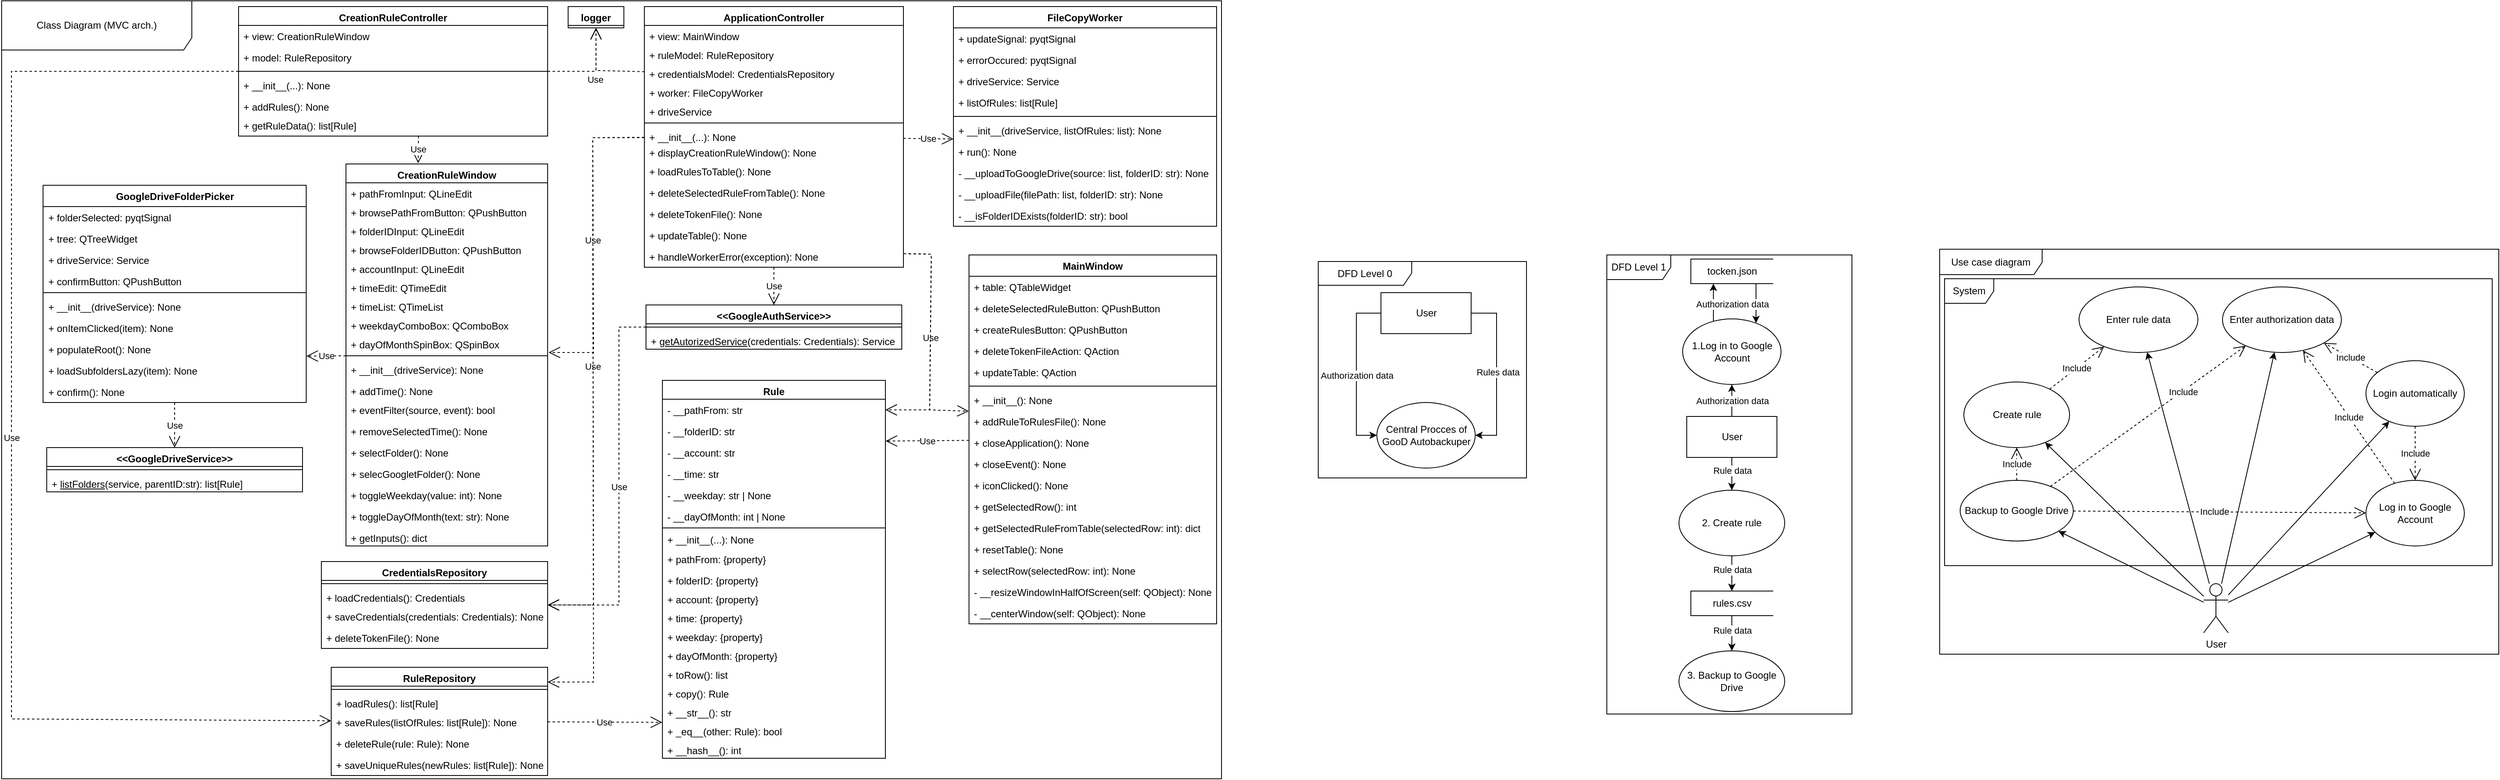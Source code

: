 <mxfile version="27.1.4">
  <diagram name="Страница — 1" id="In6EuAK2hLa82HV9E6Y3">
    <mxGraphModel dx="2619" dy="1151" grid="0" gridSize="10" guides="1" tooltips="1" connect="1" arrows="1" fold="1" page="0" pageScale="1" pageWidth="1169" pageHeight="827" math="0" shadow="0">
      <root>
        <mxCell id="0" />
        <mxCell id="1" parent="0" />
        <mxCell id="g3hmRtNGoqS-Z9Us9CLw-1" style="edgeStyle=orthogonalEdgeStyle;rounded=0;orthogonalLoop=1;jettySize=auto;html=1;" parent="1" source="Gvg2SHOieTsxs5hfF7sB-112" target="Gvg2SHOieTsxs5hfF7sB-89" edge="1">
          <mxGeometry relative="1" as="geometry">
            <mxPoint x="1107" y="13" as="sourcePoint" />
            <mxPoint x="1107" y="-30" as="targetPoint" />
            <Array as="points">
              <mxPoint x="1034" y="24" />
              <mxPoint x="1034" y="24" />
            </Array>
          </mxGeometry>
        </mxCell>
        <mxCell id="Gvg2SHOieTsxs5hfF7sB-75" value="DFD Level 0" style="shape=umlFrame;whiteSpace=wrap;html=1;pointerEvents=0;width=114;height=29;" parent="1" vertex="1">
          <mxGeometry x="500" y="-27" width="254" height="264" as="geometry" />
        </mxCell>
        <mxCell id="Gvg2SHOieTsxs5hfF7sB-78" style="edgeStyle=orthogonalEdgeStyle;rounded=0;orthogonalLoop=1;jettySize=auto;html=1;" parent="1" source="Gvg2SHOieTsxs5hfF7sB-76" target="Gvg2SHOieTsxs5hfF7sB-77" edge="1">
          <mxGeometry relative="1" as="geometry">
            <Array as="points">
              <mxPoint x="546.5" y="36" />
              <mxPoint x="546.5" y="185" />
            </Array>
          </mxGeometry>
        </mxCell>
        <mxCell id="Gvg2SHOieTsxs5hfF7sB-79" value="Authorization data" style="edgeLabel;html=1;align=center;verticalAlign=middle;resizable=0;points=[];" parent="Gvg2SHOieTsxs5hfF7sB-78" vertex="1" connectable="0">
          <mxGeometry x="0.033" relative="1" as="geometry">
            <mxPoint as="offset" />
          </mxGeometry>
        </mxCell>
        <mxCell id="Gvg2SHOieTsxs5hfF7sB-80" style="edgeStyle=orthogonalEdgeStyle;rounded=0;orthogonalLoop=1;jettySize=auto;html=1;" parent="1" source="Gvg2SHOieTsxs5hfF7sB-76" target="Gvg2SHOieTsxs5hfF7sB-77" edge="1">
          <mxGeometry relative="1" as="geometry">
            <Array as="points">
              <mxPoint x="717.5" y="36" />
              <mxPoint x="717.5" y="185" />
            </Array>
          </mxGeometry>
        </mxCell>
        <mxCell id="Gvg2SHOieTsxs5hfF7sB-81" value="Rules data" style="edgeLabel;html=1;align=center;verticalAlign=middle;resizable=0;points=[];" parent="Gvg2SHOieTsxs5hfF7sB-80" vertex="1" connectable="0">
          <mxGeometry x="-0.005" y="1" relative="1" as="geometry">
            <mxPoint as="offset" />
          </mxGeometry>
        </mxCell>
        <mxCell id="Gvg2SHOieTsxs5hfF7sB-76" value="User" style="html=1;whiteSpace=wrap;" parent="1" vertex="1">
          <mxGeometry x="576.5" y="11" width="110" height="50" as="geometry" />
        </mxCell>
        <mxCell id="Gvg2SHOieTsxs5hfF7sB-77" value="Central Procces of GooD Autobackuper" style="ellipse;whiteSpace=wrap;html=1;" parent="1" vertex="1">
          <mxGeometry x="571.5" y="145" width="120" height="80" as="geometry" />
        </mxCell>
        <mxCell id="Gvg2SHOieTsxs5hfF7sB-82" value="DFD Level 1" style="shape=umlFrame;whiteSpace=wrap;html=1;pointerEvents=0;width=78;height=30;" parent="1" vertex="1">
          <mxGeometry x="852" y="-35" width="299" height="560" as="geometry" />
        </mxCell>
        <mxCell id="Gvg2SHOieTsxs5hfF7sB-97" style="edgeStyle=orthogonalEdgeStyle;rounded=0;orthogonalLoop=1;jettySize=auto;html=1;" parent="1" source="Gvg2SHOieTsxs5hfF7sB-87" target="Gvg2SHOieTsxs5hfF7sB-89" edge="1">
          <mxGeometry relative="1" as="geometry" />
        </mxCell>
        <mxCell id="Gvg2SHOieTsxs5hfF7sB-98" value="Authorization data" style="edgeLabel;html=1;align=center;verticalAlign=middle;resizable=0;points=[];" parent="Gvg2SHOieTsxs5hfF7sB-97" vertex="1" connectable="0">
          <mxGeometry x="-0.043" relative="1" as="geometry">
            <mxPoint as="offset" />
          </mxGeometry>
        </mxCell>
        <mxCell id="Gvg2SHOieTsxs5hfF7sB-100" style="edgeStyle=orthogonalEdgeStyle;rounded=0;orthogonalLoop=1;jettySize=auto;html=1;" parent="1" source="Gvg2SHOieTsxs5hfF7sB-87" target="Gvg2SHOieTsxs5hfF7sB-96" edge="1">
          <mxGeometry relative="1" as="geometry" />
        </mxCell>
        <mxCell id="Gvg2SHOieTsxs5hfF7sB-101" value="Rule data" style="edgeLabel;html=1;align=center;verticalAlign=middle;resizable=0;points=[];" parent="Gvg2SHOieTsxs5hfF7sB-100" vertex="1" connectable="0">
          <mxGeometry x="-0.267" y="2" relative="1" as="geometry">
            <mxPoint x="-2" y="1" as="offset" />
          </mxGeometry>
        </mxCell>
        <mxCell id="Gvg2SHOieTsxs5hfF7sB-87" value="User" style="html=1;whiteSpace=wrap;" parent="1" vertex="1">
          <mxGeometry x="949.5" y="162" width="110" height="50" as="geometry" />
        </mxCell>
        <mxCell id="Gvg2SHOieTsxs5hfF7sB-113" style="edgeStyle=orthogonalEdgeStyle;rounded=0;orthogonalLoop=1;jettySize=auto;html=1;" parent="1" source="Gvg2SHOieTsxs5hfF7sB-89" target="Gvg2SHOieTsxs5hfF7sB-112" edge="1">
          <mxGeometry relative="1" as="geometry">
            <Array as="points">
              <mxPoint x="982" y="19" />
              <mxPoint x="982" y="19" />
            </Array>
          </mxGeometry>
        </mxCell>
        <mxCell id="Gvg2SHOieTsxs5hfF7sB-114" value="Authorization data" style="edgeLabel;html=1;align=center;verticalAlign=middle;resizable=0;points=[];" parent="Gvg2SHOieTsxs5hfF7sB-113" vertex="1" connectable="0">
          <mxGeometry x="-0.126" relative="1" as="geometry">
            <mxPoint x="23" y="-1" as="offset" />
          </mxGeometry>
        </mxCell>
        <mxCell id="Gvg2SHOieTsxs5hfF7sB-89" value="1.Log in to  Google Account" style="ellipse;whiteSpace=wrap;html=1;" parent="1" vertex="1">
          <mxGeometry x="944.5" y="43" width="120" height="80" as="geometry" />
        </mxCell>
        <mxCell id="Gvg2SHOieTsxs5hfF7sB-104" style="edgeStyle=orthogonalEdgeStyle;rounded=0;orthogonalLoop=1;jettySize=auto;html=1;" parent="1" source="Gvg2SHOieTsxs5hfF7sB-96" target="Gvg2SHOieTsxs5hfF7sB-103" edge="1">
          <mxGeometry relative="1" as="geometry" />
        </mxCell>
        <mxCell id="Gvg2SHOieTsxs5hfF7sB-105" value="Rule data" style="edgeLabel;html=1;align=center;verticalAlign=middle;resizable=0;points=[];" parent="Gvg2SHOieTsxs5hfF7sB-104" vertex="1" connectable="0">
          <mxGeometry x="-0.409" y="-1" relative="1" as="geometry">
            <mxPoint x="1" y="4" as="offset" />
          </mxGeometry>
        </mxCell>
        <mxCell id="Gvg2SHOieTsxs5hfF7sB-96" value="2. Create rule" style="ellipse;whiteSpace=wrap;html=1;" parent="1" vertex="1">
          <mxGeometry x="940" y="252" width="129" height="80" as="geometry" />
        </mxCell>
        <mxCell id="Gvg2SHOieTsxs5hfF7sB-107" style="edgeStyle=orthogonalEdgeStyle;rounded=0;orthogonalLoop=1;jettySize=auto;html=1;" parent="1" source="Gvg2SHOieTsxs5hfF7sB-103" target="Gvg2SHOieTsxs5hfF7sB-106" edge="1">
          <mxGeometry relative="1" as="geometry" />
        </mxCell>
        <mxCell id="Gvg2SHOieTsxs5hfF7sB-111" value="Rule data" style="edgeLabel;html=1;align=center;verticalAlign=middle;resizable=0;points=[];" parent="Gvg2SHOieTsxs5hfF7sB-107" vertex="1" connectable="0">
          <mxGeometry x="0.023" relative="1" as="geometry">
            <mxPoint y="-4" as="offset" />
          </mxGeometry>
        </mxCell>
        <mxCell id="Gvg2SHOieTsxs5hfF7sB-103" value="rules.csv" style="html=1;dashed=0;whiteSpace=wrap;shape=partialRectangle;right=0;" parent="1" vertex="1">
          <mxGeometry x="954.5" y="375" width="100" height="30" as="geometry" />
        </mxCell>
        <mxCell id="Gvg2SHOieTsxs5hfF7sB-106" value="3. Backup to Google Drive" style="ellipse;whiteSpace=wrap;html=1;" parent="1" vertex="1">
          <mxGeometry x="940" y="448" width="129" height="74" as="geometry" />
        </mxCell>
        <mxCell id="Gvg2SHOieTsxs5hfF7sB-112" value="tocken.json" style="html=1;dashed=0;whiteSpace=wrap;shape=partialRectangle;right=0;" parent="1" vertex="1">
          <mxGeometry x="954.5" y="-30" width="100" height="30" as="geometry" />
        </mxCell>
        <mxCell id="Gvg2SHOieTsxs5hfF7sB-116" value="Use case diagram" style="shape=umlFrame;whiteSpace=wrap;html=1;pointerEvents=0;width=125;height=31;" parent="1" vertex="1">
          <mxGeometry x="1258" y="-42" width="682" height="494" as="geometry" />
        </mxCell>
        <mxCell id="Gvg2SHOieTsxs5hfF7sB-117" value="&lt;div&gt;User&lt;/div&gt;" style="shape=umlActor;verticalLabelPosition=bottom;verticalAlign=top;html=1;" parent="1" vertex="1">
          <mxGeometry x="1580" y="366" width="30" height="60" as="geometry" />
        </mxCell>
        <mxCell id="Gvg2SHOieTsxs5hfF7sB-119" value="System" style="shape=umlFrame;whiteSpace=wrap;html=1;pointerEvents=0;" parent="1" vertex="1">
          <mxGeometry x="1264" y="-6" width="668" height="350" as="geometry" />
        </mxCell>
        <mxCell id="Gvg2SHOieTsxs5hfF7sB-120" value="Log in to  Google Account" style="ellipse;whiteSpace=wrap;html=1;" parent="1" vertex="1">
          <mxGeometry x="1778" y="240" width="120" height="80" as="geometry" />
        </mxCell>
        <mxCell id="Gvg2SHOieTsxs5hfF7sB-122" value="" style="endArrow=classic;html=1;rounded=0;" parent="1" source="Gvg2SHOieTsxs5hfF7sB-117" target="Gvg2SHOieTsxs5hfF7sB-120" edge="1">
          <mxGeometry width="50" height="50" relative="1" as="geometry">
            <mxPoint x="1408" y="198" as="sourcePoint" />
            <mxPoint x="1458" y="148" as="targetPoint" />
          </mxGeometry>
        </mxCell>
        <mxCell id="Gvg2SHOieTsxs5hfF7sB-123" value="Login automatically" style="ellipse;whiteSpace=wrap;html=1;" parent="1" vertex="1">
          <mxGeometry x="1778" y="94" width="120" height="80" as="geometry" />
        </mxCell>
        <mxCell id="Gvg2SHOieTsxs5hfF7sB-125" value="" style="endArrow=classic;html=1;rounded=0;" parent="1" source="Gvg2SHOieTsxs5hfF7sB-117" target="Gvg2SHOieTsxs5hfF7sB-123" edge="1">
          <mxGeometry width="50" height="50" relative="1" as="geometry">
            <mxPoint x="1332" y="103.49" as="sourcePoint" />
            <mxPoint x="1444" y="50.49" as="targetPoint" />
          </mxGeometry>
        </mxCell>
        <mxCell id="Gvg2SHOieTsxs5hfF7sB-126" value="Backup to Google Drive" style="ellipse;whiteSpace=wrap;html=1;" parent="1" vertex="1">
          <mxGeometry x="1283" y="240" width="138" height="74" as="geometry" />
        </mxCell>
        <mxCell id="Gvg2SHOieTsxs5hfF7sB-129" value="Create rule" style="ellipse;whiteSpace=wrap;html=1;" parent="1" vertex="1">
          <mxGeometry x="1287.5" y="120" width="129" height="80" as="geometry" />
        </mxCell>
        <mxCell id="Gvg2SHOieTsxs5hfF7sB-132" value="Include" style="endArrow=open;endSize=12;dashed=1;html=1;rounded=0;" parent="1" source="Gvg2SHOieTsxs5hfF7sB-126" target="Gvg2SHOieTsxs5hfF7sB-129" edge="1">
          <mxGeometry width="160" relative="1" as="geometry">
            <mxPoint x="1530.998" y="145.856" as="sourcePoint" />
            <mxPoint x="1545.85" y="104" as="targetPoint" />
          </mxGeometry>
        </mxCell>
        <mxCell id="Gvg2SHOieTsxs5hfF7sB-133" value="Include" style="endArrow=open;endSize=12;dashed=1;html=1;rounded=0;" parent="1" source="Gvg2SHOieTsxs5hfF7sB-123" target="Gvg2SHOieTsxs5hfF7sB-120" edge="1">
          <mxGeometry width="160" relative="1" as="geometry">
            <mxPoint x="1465.19" y="148.26" as="sourcePoint" />
            <mxPoint x="1504.19" y="129.26" as="targetPoint" />
          </mxGeometry>
        </mxCell>
        <mxCell id="Gvg2SHOieTsxs5hfF7sB-134" value="" style="endArrow=classic;html=1;rounded=0;" parent="1" source="Gvg2SHOieTsxs5hfF7sB-117" target="Gvg2SHOieTsxs5hfF7sB-129" edge="1">
          <mxGeometry width="50" height="50" relative="1" as="geometry">
            <mxPoint x="1375" y="122" as="sourcePoint" />
            <mxPoint x="1668" y="93" as="targetPoint" />
          </mxGeometry>
        </mxCell>
        <mxCell id="Gvg2SHOieTsxs5hfF7sB-135" value="" style="endArrow=classic;html=1;rounded=0;" parent="1" source="Gvg2SHOieTsxs5hfF7sB-117" target="Gvg2SHOieTsxs5hfF7sB-126" edge="1">
          <mxGeometry width="50" height="50" relative="1" as="geometry">
            <mxPoint x="1319" y="168.5" as="sourcePoint" />
            <mxPoint x="1612" y="139.5" as="targetPoint" />
          </mxGeometry>
        </mxCell>
        <mxCell id="Gvg2SHOieTsxs5hfF7sB-136" value="Include" style="endArrow=open;endSize=12;dashed=1;html=1;rounded=0;" parent="1" source="Gvg2SHOieTsxs5hfF7sB-126" target="Gvg2SHOieTsxs5hfF7sB-120" edge="1">
          <mxGeometry x="-0.036" width="160" relative="1" as="geometry">
            <mxPoint x="1639" y="210" as="sourcePoint" />
            <mxPoint x="1503.67" y="102.23" as="targetPoint" />
            <mxPoint as="offset" />
          </mxGeometry>
        </mxCell>
        <mxCell id="Gvg2SHOieTsxs5hfF7sB-138" value="Enter authorization data" style="ellipse;whiteSpace=wrap;html=1;" parent="1" vertex="1">
          <mxGeometry x="1603" y="4" width="145" height="80" as="geometry" />
        </mxCell>
        <mxCell id="Gvg2SHOieTsxs5hfF7sB-139" value="Enter rule data" style="ellipse;whiteSpace=wrap;html=1;" parent="1" vertex="1">
          <mxGeometry x="1428" y="4" width="145" height="80" as="geometry" />
        </mxCell>
        <mxCell id="Gvg2SHOieTsxs5hfF7sB-140" value="" style="endArrow=classic;html=1;rounded=0;" parent="1" source="Gvg2SHOieTsxs5hfF7sB-117" target="Gvg2SHOieTsxs5hfF7sB-139" edge="1">
          <mxGeometry width="50" height="50" relative="1" as="geometry">
            <mxPoint x="1617.27" y="284.29" as="sourcePoint" />
            <mxPoint x="1424.27" y="97.29" as="targetPoint" />
          </mxGeometry>
        </mxCell>
        <mxCell id="Gvg2SHOieTsxs5hfF7sB-141" value="" style="endArrow=classic;html=1;rounded=0;" parent="1" source="Gvg2SHOieTsxs5hfF7sB-117" target="Gvg2SHOieTsxs5hfF7sB-138" edge="1">
          <mxGeometry width="50" height="50" relative="1" as="geometry">
            <mxPoint x="1650.32" y="360.78" as="sourcePoint" />
            <mxPoint x="1587.32" y="156.78" as="targetPoint" />
          </mxGeometry>
        </mxCell>
        <mxCell id="Gvg2SHOieTsxs5hfF7sB-142" value="Include" style="endArrow=open;endSize=12;dashed=1;html=1;rounded=0;" parent="1" source="Gvg2SHOieTsxs5hfF7sB-129" target="Gvg2SHOieTsxs5hfF7sB-139" edge="1">
          <mxGeometry width="160" relative="1" as="geometry">
            <mxPoint x="1401" y="125" as="sourcePoint" />
            <mxPoint x="1401" y="85" as="targetPoint" />
          </mxGeometry>
        </mxCell>
        <mxCell id="Gvg2SHOieTsxs5hfF7sB-144" value="Include" style="endArrow=open;endSize=12;dashed=1;html=1;rounded=0;" parent="1" source="Gvg2SHOieTsxs5hfF7sB-126" target="Gvg2SHOieTsxs5hfF7sB-138" edge="1">
          <mxGeometry x="0.351" y="-1" width="160" relative="1" as="geometry">
            <mxPoint x="1554.14" y="136.64" as="sourcePoint" />
            <mxPoint x="1607.14" y="95.64" as="targetPoint" />
            <mxPoint as="offset" />
          </mxGeometry>
        </mxCell>
        <mxCell id="Gvg2SHOieTsxs5hfF7sB-145" value="Include" style="endArrow=open;endSize=12;dashed=1;html=1;rounded=0;" parent="1" source="Gvg2SHOieTsxs5hfF7sB-123" target="Gvg2SHOieTsxs5hfF7sB-138" edge="1">
          <mxGeometry width="160" relative="1" as="geometry">
            <mxPoint x="1443.19" y="264.93" as="sourcePoint" />
            <mxPoint x="1702.19" y="101.93" as="targetPoint" />
          </mxGeometry>
        </mxCell>
        <mxCell id="Gvg2SHOieTsxs5hfF7sB-146" value="Include" style="endArrow=open;endSize=12;dashed=1;html=1;rounded=0;" parent="1" source="Gvg2SHOieTsxs5hfF7sB-120" target="Gvg2SHOieTsxs5hfF7sB-138" edge="1">
          <mxGeometry width="160" relative="1" as="geometry">
            <mxPoint x="1760.38" y="180.87" as="sourcePoint" />
            <mxPoint x="1707.38" y="139.87" as="targetPoint" />
          </mxGeometry>
        </mxCell>
        <mxCell id="jhNYwIT_l3yr6Y4g-FwE-51" value="Rule" style="swimlane;fontStyle=1;align=center;verticalAlign=top;childLayout=stackLayout;horizontal=1;startSize=23;horizontalStack=0;resizeParent=1;resizeParentMax=0;resizeLast=0;collapsible=1;marginBottom=0;whiteSpace=wrap;html=1;" parent="1" vertex="1">
          <mxGeometry x="-300" y="118" width="272" height="461" as="geometry" />
        </mxCell>
        <mxCell id="oFdiycqgnuYmv6bXf8W3-8" value="- __pathFrom: str" style="text;strokeColor=none;fillColor=none;align=left;verticalAlign=top;spacingLeft=4;spacingRight=4;overflow=hidden;rotatable=0;points=[[0,0.5],[1,0.5]];portConstraint=eastwest;whiteSpace=wrap;html=1;" vertex="1" parent="jhNYwIT_l3yr6Y4g-FwE-51">
          <mxGeometry y="23" width="272" height="26" as="geometry" />
        </mxCell>
        <mxCell id="oFdiycqgnuYmv6bXf8W3-13" value="- __folderID: str" style="text;strokeColor=none;fillColor=none;align=left;verticalAlign=top;spacingLeft=4;spacingRight=4;overflow=hidden;rotatable=0;points=[[0,0.5],[1,0.5]];portConstraint=eastwest;whiteSpace=wrap;html=1;" vertex="1" parent="jhNYwIT_l3yr6Y4g-FwE-51">
          <mxGeometry y="49" width="272" height="26" as="geometry" />
        </mxCell>
        <mxCell id="oFdiycqgnuYmv6bXf8W3-12" value="- __account: str" style="text;strokeColor=none;fillColor=none;align=left;verticalAlign=top;spacingLeft=4;spacingRight=4;overflow=hidden;rotatable=0;points=[[0,0.5],[1,0.5]];portConstraint=eastwest;whiteSpace=wrap;html=1;" vertex="1" parent="jhNYwIT_l3yr6Y4g-FwE-51">
          <mxGeometry y="75" width="272" height="26" as="geometry" />
        </mxCell>
        <mxCell id="oFdiycqgnuYmv6bXf8W3-11" value="- __time: str" style="text;strokeColor=none;fillColor=none;align=left;verticalAlign=top;spacingLeft=4;spacingRight=4;overflow=hidden;rotatable=0;points=[[0,0.5],[1,0.5]];portConstraint=eastwest;whiteSpace=wrap;html=1;" vertex="1" parent="jhNYwIT_l3yr6Y4g-FwE-51">
          <mxGeometry y="101" width="272" height="26" as="geometry" />
        </mxCell>
        <mxCell id="oFdiycqgnuYmv6bXf8W3-10" value="- __weekday: str | None" style="text;strokeColor=none;fillColor=none;align=left;verticalAlign=top;spacingLeft=4;spacingRight=4;overflow=hidden;rotatable=0;points=[[0,0.5],[1,0.5]];portConstraint=eastwest;whiteSpace=wrap;html=1;" vertex="1" parent="jhNYwIT_l3yr6Y4g-FwE-51">
          <mxGeometry y="127" width="272" height="26" as="geometry" />
        </mxCell>
        <mxCell id="oFdiycqgnuYmv6bXf8W3-9" value="- __dayOfMonth: int | None" style="text;strokeColor=none;fillColor=none;align=left;verticalAlign=top;spacingLeft=4;spacingRight=4;overflow=hidden;rotatable=0;points=[[0,0.5],[1,0.5]];portConstraint=eastwest;whiteSpace=wrap;html=1;" vertex="1" parent="jhNYwIT_l3yr6Y4g-FwE-51">
          <mxGeometry y="153" width="272" height="26" as="geometry" />
        </mxCell>
        <mxCell id="jhNYwIT_l3yr6Y4g-FwE-52" value="" style="line;strokeWidth=1;fillColor=none;align=left;verticalAlign=middle;spacingTop=-1;spacingLeft=3;spacingRight=3;rotatable=0;labelPosition=right;points=[];portConstraint=eastwest;strokeColor=inherit;" parent="jhNYwIT_l3yr6Y4g-FwE-51" vertex="1">
          <mxGeometry y="179" width="272" height="2" as="geometry" />
        </mxCell>
        <mxCell id="jhNYwIT_l3yr6Y4g-FwE-53" value="+ __init__(...): None" style="text;strokeColor=none;fillColor=none;align=left;verticalAlign=top;spacingLeft=4;spacingRight=4;overflow=hidden;rotatable=0;points=[[0,0.5],[1,0.5]];portConstraint=eastwest;whiteSpace=wrap;html=1;" parent="jhNYwIT_l3yr6Y4g-FwE-51" vertex="1">
          <mxGeometry y="181" width="272" height="24" as="geometry" />
        </mxCell>
        <mxCell id="jhNYwIT_l3yr6Y4g-FwE-54" value="+ pathFrom: {property}" style="text;strokeColor=none;fillColor=none;align=left;verticalAlign=top;spacingLeft=4;spacingRight=4;overflow=hidden;rotatable=0;points=[[0,0.5],[1,0.5]];portConstraint=eastwest;whiteSpace=wrap;html=1;" parent="jhNYwIT_l3yr6Y4g-FwE-51" vertex="1">
          <mxGeometry y="205" width="272" height="26" as="geometry" />
        </mxCell>
        <mxCell id="j3eprIJC5bGNVLI8AkwU-50" value="+&amp;nbsp;folderID: {property}" style="text;strokeColor=none;fillColor=none;align=left;verticalAlign=top;spacingLeft=4;spacingRight=4;overflow=hidden;rotatable=0;points=[[0,0.5],[1,0.5]];portConstraint=eastwest;whiteSpace=wrap;html=1;" parent="jhNYwIT_l3yr6Y4g-FwE-51" vertex="1">
          <mxGeometry y="231" width="272" height="23" as="geometry" />
        </mxCell>
        <mxCell id="j3eprIJC5bGNVLI8AkwU-49" value="+&amp;nbsp;account: {property}" style="text;strokeColor=none;fillColor=none;align=left;verticalAlign=top;spacingLeft=4;spacingRight=4;overflow=hidden;rotatable=0;points=[[0,0.5],[1,0.5]];portConstraint=eastwest;whiteSpace=wrap;html=1;" parent="jhNYwIT_l3yr6Y4g-FwE-51" vertex="1">
          <mxGeometry y="254" width="272" height="23" as="geometry" />
        </mxCell>
        <mxCell id="j3eprIJC5bGNVLI8AkwU-48" value="+&amp;nbsp;time: {property}" style="text;strokeColor=none;fillColor=none;align=left;verticalAlign=top;spacingLeft=4;spacingRight=4;overflow=hidden;rotatable=0;points=[[0,0.5],[1,0.5]];portConstraint=eastwest;whiteSpace=wrap;html=1;" parent="jhNYwIT_l3yr6Y4g-FwE-51" vertex="1">
          <mxGeometry y="277" width="272" height="23" as="geometry" />
        </mxCell>
        <mxCell id="j3eprIJC5bGNVLI8AkwU-51" value="+&amp;nbsp;weekday: {property}" style="text;strokeColor=none;fillColor=none;align=left;verticalAlign=top;spacingLeft=4;spacingRight=4;overflow=hidden;rotatable=0;points=[[0,0.5],[1,0.5]];portConstraint=eastwest;whiteSpace=wrap;html=1;" parent="jhNYwIT_l3yr6Y4g-FwE-51" vertex="1">
          <mxGeometry y="300" width="272" height="23" as="geometry" />
        </mxCell>
        <mxCell id="j3eprIJC5bGNVLI8AkwU-52" value="+&amp;nbsp;dayOfMonth: {property}" style="text;strokeColor=none;fillColor=none;align=left;verticalAlign=top;spacingLeft=4;spacingRight=4;overflow=hidden;rotatable=0;points=[[0,0.5],[1,0.5]];portConstraint=eastwest;whiteSpace=wrap;html=1;" parent="jhNYwIT_l3yr6Y4g-FwE-51" vertex="1">
          <mxGeometry y="323" width="272" height="23" as="geometry" />
        </mxCell>
        <mxCell id="j3eprIJC5bGNVLI8AkwU-53" value="+ toRow(): list" style="text;strokeColor=none;fillColor=none;align=left;verticalAlign=top;spacingLeft=4;spacingRight=4;overflow=hidden;rotatable=0;points=[[0,0.5],[1,0.5]];portConstraint=eastwest;whiteSpace=wrap;html=1;" parent="jhNYwIT_l3yr6Y4g-FwE-51" vertex="1">
          <mxGeometry y="346" width="272" height="23" as="geometry" />
        </mxCell>
        <mxCell id="jhNYwIT_l3yr6Y4g-FwE-62" value="+ copy(): Rule" style="text;strokeColor=none;fillColor=none;align=left;verticalAlign=top;spacingLeft=4;spacingRight=4;overflow=hidden;rotatable=0;points=[[0,0.5],[1,0.5]];portConstraint=eastwest;whiteSpace=wrap;html=1;" parent="jhNYwIT_l3yr6Y4g-FwE-51" vertex="1">
          <mxGeometry y="369" width="272" height="23" as="geometry" />
        </mxCell>
        <mxCell id="j3eprIJC5bGNVLI8AkwU-54" value="+ __str__(): str" style="text;strokeColor=none;fillColor=none;align=left;verticalAlign=top;spacingLeft=4;spacingRight=4;overflow=hidden;rotatable=0;points=[[0,0.5],[1,0.5]];portConstraint=eastwest;whiteSpace=wrap;html=1;" parent="jhNYwIT_l3yr6Y4g-FwE-51" vertex="1">
          <mxGeometry y="392" width="272" height="23" as="geometry" />
        </mxCell>
        <mxCell id="j3eprIJC5bGNVLI8AkwU-55" value="+ _eq__(other: Rule): bool" style="text;strokeColor=none;fillColor=none;align=left;verticalAlign=top;spacingLeft=4;spacingRight=4;overflow=hidden;rotatable=0;points=[[0,0.5],[1,0.5]];portConstraint=eastwest;whiteSpace=wrap;html=1;" parent="jhNYwIT_l3yr6Y4g-FwE-51" vertex="1">
          <mxGeometry y="415" width="272" height="23" as="geometry" />
        </mxCell>
        <mxCell id="j3eprIJC5bGNVLI8AkwU-56" value="+ __hash__(): int" style="text;strokeColor=none;fillColor=none;align=left;verticalAlign=top;spacingLeft=4;spacingRight=4;overflow=hidden;rotatable=0;points=[[0,0.5],[1,0.5]];portConstraint=eastwest;whiteSpace=wrap;html=1;" parent="jhNYwIT_l3yr6Y4g-FwE-51" vertex="1">
          <mxGeometry y="438" width="272" height="23" as="geometry" />
        </mxCell>
        <mxCell id="j3eprIJC5bGNVLI8AkwU-57" value="MainWindow" style="swimlane;fontStyle=1;align=center;verticalAlign=top;childLayout=stackLayout;horizontal=1;startSize=26;horizontalStack=0;resizeParent=1;resizeParentMax=0;resizeLast=0;collapsible=1;marginBottom=0;whiteSpace=wrap;html=1;" parent="1" vertex="1">
          <mxGeometry x="74" y="-35" width="302" height="450" as="geometry">
            <mxRectangle x="-634" y="-6" width="104" height="26" as="alternateBounds" />
          </mxGeometry>
        </mxCell>
        <mxCell id="oFdiycqgnuYmv6bXf8W3-35" value="+ table: QTableWidget" style="text;strokeColor=none;fillColor=none;align=left;verticalAlign=top;spacingLeft=4;spacingRight=4;overflow=hidden;rotatable=0;points=[[0,0.5],[1,0.5]];portConstraint=eastwest;whiteSpace=wrap;html=1;" vertex="1" parent="j3eprIJC5bGNVLI8AkwU-57">
          <mxGeometry y="26" width="302" height="26" as="geometry" />
        </mxCell>
        <mxCell id="oFdiycqgnuYmv6bXf8W3-36" value="+ deleteSelectedRuleButton: QPushButton" style="text;strokeColor=none;fillColor=none;align=left;verticalAlign=top;spacingLeft=4;spacingRight=4;overflow=hidden;rotatable=0;points=[[0,0.5],[1,0.5]];portConstraint=eastwest;whiteSpace=wrap;html=1;" vertex="1" parent="j3eprIJC5bGNVLI8AkwU-57">
          <mxGeometry y="52" width="302" height="26" as="geometry" />
        </mxCell>
        <mxCell id="oFdiycqgnuYmv6bXf8W3-37" value="+ createRulesButton: QPushButton" style="text;strokeColor=none;fillColor=none;align=left;verticalAlign=top;spacingLeft=4;spacingRight=4;overflow=hidden;rotatable=0;points=[[0,0.5],[1,0.5]];portConstraint=eastwest;whiteSpace=wrap;html=1;" vertex="1" parent="j3eprIJC5bGNVLI8AkwU-57">
          <mxGeometry y="78" width="302" height="26" as="geometry" />
        </mxCell>
        <mxCell id="oFdiycqgnuYmv6bXf8W3-39" value="+ deleteTokenFileAction: QAction" style="text;strokeColor=none;fillColor=none;align=left;verticalAlign=top;spacingLeft=4;spacingRight=4;overflow=hidden;rotatable=0;points=[[0,0.5],[1,0.5]];portConstraint=eastwest;whiteSpace=wrap;html=1;" vertex="1" parent="j3eprIJC5bGNVLI8AkwU-57">
          <mxGeometry y="104" width="302" height="26" as="geometry" />
        </mxCell>
        <mxCell id="oFdiycqgnuYmv6bXf8W3-38" value="+ updateTable: QAction" style="text;strokeColor=none;fillColor=none;align=left;verticalAlign=top;spacingLeft=4;spacingRight=4;overflow=hidden;rotatable=0;points=[[0,0.5],[1,0.5]];portConstraint=eastwest;whiteSpace=wrap;html=1;" vertex="1" parent="j3eprIJC5bGNVLI8AkwU-57">
          <mxGeometry y="130" width="302" height="26" as="geometry" />
        </mxCell>
        <mxCell id="j3eprIJC5bGNVLI8AkwU-58" value="" style="line;strokeWidth=1;fillColor=none;align=left;verticalAlign=middle;spacingTop=-1;spacingLeft=3;spacingRight=3;rotatable=0;labelPosition=right;points=[];portConstraint=eastwest;strokeColor=inherit;" parent="j3eprIJC5bGNVLI8AkwU-57" vertex="1">
          <mxGeometry y="156" width="302" height="8" as="geometry" />
        </mxCell>
        <mxCell id="j3eprIJC5bGNVLI8AkwU-59" value="+ __init__(): None" style="text;strokeColor=none;fillColor=none;align=left;verticalAlign=top;spacingLeft=4;spacingRight=4;overflow=hidden;rotatable=0;points=[[0,0.5],[1,0.5]];portConstraint=eastwest;whiteSpace=wrap;html=1;" parent="j3eprIJC5bGNVLI8AkwU-57" vertex="1">
          <mxGeometry y="164" width="302" height="26" as="geometry" />
        </mxCell>
        <mxCell id="j3eprIJC5bGNVLI8AkwU-60" value="+ addRuleToRulesFile(): None" style="text;strokeColor=none;fillColor=none;align=left;verticalAlign=top;spacingLeft=4;spacingRight=4;overflow=hidden;rotatable=0;points=[[0,0.5],[1,0.5]];portConstraint=eastwest;whiteSpace=wrap;html=1;" parent="j3eprIJC5bGNVLI8AkwU-57" vertex="1">
          <mxGeometry y="190" width="302" height="26" as="geometry" />
        </mxCell>
        <mxCell id="j3eprIJC5bGNVLI8AkwU-62" value="+ closeApplication(): None" style="text;strokeColor=none;fillColor=none;align=left;verticalAlign=top;spacingLeft=4;spacingRight=4;overflow=hidden;rotatable=0;points=[[0,0.5],[1,0.5]];portConstraint=eastwest;whiteSpace=wrap;html=1;" parent="j3eprIJC5bGNVLI8AkwU-57" vertex="1">
          <mxGeometry y="216" width="302" height="26" as="geometry" />
        </mxCell>
        <mxCell id="j3eprIJC5bGNVLI8AkwU-63" value="+ closeEvent(): None" style="text;strokeColor=none;fillColor=none;align=left;verticalAlign=top;spacingLeft=4;spacingRight=4;overflow=hidden;rotatable=0;points=[[0,0.5],[1,0.5]];portConstraint=eastwest;whiteSpace=wrap;html=1;" parent="j3eprIJC5bGNVLI8AkwU-57" vertex="1">
          <mxGeometry y="242" width="302" height="26" as="geometry" />
        </mxCell>
        <mxCell id="j3eprIJC5bGNVLI8AkwU-64" value="+ iconClicked(): None" style="text;strokeColor=none;fillColor=none;align=left;verticalAlign=top;spacingLeft=4;spacingRight=4;overflow=hidden;rotatable=0;points=[[0,0.5],[1,0.5]];portConstraint=eastwest;whiteSpace=wrap;html=1;" parent="j3eprIJC5bGNVLI8AkwU-57" vertex="1">
          <mxGeometry y="268" width="302" height="26" as="geometry" />
        </mxCell>
        <mxCell id="j3eprIJC5bGNVLI8AkwU-72" value="+ getSelectedRow(): int" style="text;strokeColor=none;fillColor=none;align=left;verticalAlign=top;spacingLeft=4;spacingRight=4;overflow=hidden;rotatable=0;points=[[0,0.5],[1,0.5]];portConstraint=eastwest;whiteSpace=wrap;html=1;" parent="j3eprIJC5bGNVLI8AkwU-57" vertex="1">
          <mxGeometry y="294" width="302" height="26" as="geometry" />
        </mxCell>
        <mxCell id="j3eprIJC5bGNVLI8AkwU-73" value="+ getSelectedRuleFromTable(selectedRow: int): dict" style="text;strokeColor=none;fillColor=none;align=left;verticalAlign=top;spacingLeft=4;spacingRight=4;overflow=hidden;rotatable=0;points=[[0,0.5],[1,0.5]];portConstraint=eastwest;whiteSpace=wrap;html=1;" parent="j3eprIJC5bGNVLI8AkwU-57" vertex="1">
          <mxGeometry y="320" width="302" height="26" as="geometry" />
        </mxCell>
        <mxCell id="j3eprIJC5bGNVLI8AkwU-74" value="+ resetTable(): None" style="text;strokeColor=none;fillColor=none;align=left;verticalAlign=top;spacingLeft=4;spacingRight=4;overflow=hidden;rotatable=0;points=[[0,0.5],[1,0.5]];portConstraint=eastwest;whiteSpace=wrap;html=1;" parent="j3eprIJC5bGNVLI8AkwU-57" vertex="1">
          <mxGeometry y="346" width="302" height="26" as="geometry" />
        </mxCell>
        <mxCell id="j3eprIJC5bGNVLI8AkwU-75" value="+ selectRow(selectedRow: int): None" style="text;strokeColor=none;fillColor=none;align=left;verticalAlign=top;spacingLeft=4;spacingRight=4;overflow=hidden;rotatable=0;points=[[0,0.5],[1,0.5]];portConstraint=eastwest;whiteSpace=wrap;html=1;" parent="j3eprIJC5bGNVLI8AkwU-57" vertex="1">
          <mxGeometry y="372" width="302" height="26" as="geometry" />
        </mxCell>
        <mxCell id="j3eprIJC5bGNVLI8AkwU-65" value="- __resizeWindowInHalfOfScreen(self: QObject): None" style="text;strokeColor=none;fillColor=none;align=left;verticalAlign=top;spacingLeft=4;spacingRight=4;overflow=hidden;rotatable=0;points=[[0,0.5],[1,0.5]];portConstraint=eastwest;whiteSpace=wrap;html=1;" parent="j3eprIJC5bGNVLI8AkwU-57" vertex="1">
          <mxGeometry y="398" width="302" height="26" as="geometry" />
        </mxCell>
        <mxCell id="j3eprIJC5bGNVLI8AkwU-66" value="- __centerWindow(self: QObject): None" style="text;strokeColor=none;fillColor=none;align=left;verticalAlign=top;spacingLeft=4;spacingRight=4;overflow=hidden;rotatable=0;points=[[0,0.5],[1,0.5]];portConstraint=eastwest;whiteSpace=wrap;html=1;" parent="j3eprIJC5bGNVLI8AkwU-57" vertex="1">
          <mxGeometry y="424" width="302" height="26" as="geometry" />
        </mxCell>
        <mxCell id="j3eprIJC5bGNVLI8AkwU-76" value="CreationRuleWindow" style="swimlane;fontStyle=1;align=center;verticalAlign=top;childLayout=stackLayout;horizontal=1;startSize=23;horizontalStack=0;resizeParent=1;resizeParentMax=0;resizeLast=0;collapsible=1;marginBottom=0;whiteSpace=wrap;html=1;" parent="1" vertex="1">
          <mxGeometry x="-686" y="-146" width="246" height="466" as="geometry" />
        </mxCell>
        <mxCell id="oFdiycqgnuYmv6bXf8W3-24" value="+ pathFromInput: QLineEdit" style="text;strokeColor=none;fillColor=none;align=left;verticalAlign=top;spacingLeft=4;spacingRight=4;overflow=hidden;rotatable=0;points=[[0,0.5],[1,0.5]];portConstraint=eastwest;whiteSpace=wrap;html=1;" vertex="1" parent="j3eprIJC5bGNVLI8AkwU-76">
          <mxGeometry y="23" width="246" height="23" as="geometry" />
        </mxCell>
        <mxCell id="oFdiycqgnuYmv6bXf8W3-33" value="+ browsePathFromButton: QPushButton" style="text;strokeColor=none;fillColor=none;align=left;verticalAlign=top;spacingLeft=4;spacingRight=4;overflow=hidden;rotatable=0;points=[[0,0.5],[1,0.5]];portConstraint=eastwest;whiteSpace=wrap;html=1;" vertex="1" parent="j3eprIJC5bGNVLI8AkwU-76">
          <mxGeometry y="46" width="246" height="23" as="geometry" />
        </mxCell>
        <mxCell id="oFdiycqgnuYmv6bXf8W3-25" value="+ folderIDInput: QLineEdit" style="text;strokeColor=none;fillColor=none;align=left;verticalAlign=top;spacingLeft=4;spacingRight=4;overflow=hidden;rotatable=0;points=[[0,0.5],[1,0.5]];portConstraint=eastwest;whiteSpace=wrap;html=1;" vertex="1" parent="j3eprIJC5bGNVLI8AkwU-76">
          <mxGeometry y="69" width="246" height="23" as="geometry" />
        </mxCell>
        <mxCell id="oFdiycqgnuYmv6bXf8W3-32" value="+ browseFolderIDButton: QPushButton" style="text;strokeColor=none;fillColor=none;align=left;verticalAlign=top;spacingLeft=4;spacingRight=4;overflow=hidden;rotatable=0;points=[[0,0.5],[1,0.5]];portConstraint=eastwest;whiteSpace=wrap;html=1;" vertex="1" parent="j3eprIJC5bGNVLI8AkwU-76">
          <mxGeometry y="92" width="246" height="23" as="geometry" />
        </mxCell>
        <mxCell id="oFdiycqgnuYmv6bXf8W3-26" value="+ accountInput: QLineEdit" style="text;strokeColor=none;fillColor=none;align=left;verticalAlign=top;spacingLeft=4;spacingRight=4;overflow=hidden;rotatable=0;points=[[0,0.5],[1,0.5]];portConstraint=eastwest;whiteSpace=wrap;html=1;" vertex="1" parent="j3eprIJC5bGNVLI8AkwU-76">
          <mxGeometry y="115" width="246" height="23" as="geometry" />
        </mxCell>
        <mxCell id="oFdiycqgnuYmv6bXf8W3-27" value="+ timeEdit: QTimeEdit" style="text;strokeColor=none;fillColor=none;align=left;verticalAlign=top;spacingLeft=4;spacingRight=4;overflow=hidden;rotatable=0;points=[[0,0.5],[1,0.5]];portConstraint=eastwest;whiteSpace=wrap;html=1;" vertex="1" parent="j3eprIJC5bGNVLI8AkwU-76">
          <mxGeometry y="138" width="246" height="23" as="geometry" />
        </mxCell>
        <mxCell id="oFdiycqgnuYmv6bXf8W3-28" value="+ timeList: QTimeList" style="text;strokeColor=none;fillColor=none;align=left;verticalAlign=top;spacingLeft=4;spacingRight=4;overflow=hidden;rotatable=0;points=[[0,0.5],[1,0.5]];portConstraint=eastwest;whiteSpace=wrap;html=1;" vertex="1" parent="j3eprIJC5bGNVLI8AkwU-76">
          <mxGeometry y="161" width="246" height="23" as="geometry" />
        </mxCell>
        <mxCell id="oFdiycqgnuYmv6bXf8W3-30" value="+ weekdayComboBox: QComboBox" style="text;strokeColor=none;fillColor=none;align=left;verticalAlign=top;spacingLeft=4;spacingRight=4;overflow=hidden;rotatable=0;points=[[0,0.5],[1,0.5]];portConstraint=eastwest;whiteSpace=wrap;html=1;" vertex="1" parent="j3eprIJC5bGNVLI8AkwU-76">
          <mxGeometry y="184" width="246" height="23" as="geometry" />
        </mxCell>
        <mxCell id="oFdiycqgnuYmv6bXf8W3-31" value="+ dayOfMonthSpinBox: QSpinBox" style="text;strokeColor=none;fillColor=none;align=left;verticalAlign=top;spacingLeft=4;spacingRight=4;overflow=hidden;rotatable=0;points=[[0,0.5],[1,0.5]];portConstraint=eastwest;whiteSpace=wrap;html=1;" vertex="1" parent="j3eprIJC5bGNVLI8AkwU-76">
          <mxGeometry y="207" width="246" height="23" as="geometry" />
        </mxCell>
        <mxCell id="j3eprIJC5bGNVLI8AkwU-77" value="" style="line;strokeWidth=1;fillColor=none;align=left;verticalAlign=middle;spacingTop=-1;spacingLeft=3;spacingRight=3;rotatable=0;labelPosition=right;points=[];portConstraint=eastwest;strokeColor=inherit;" parent="j3eprIJC5bGNVLI8AkwU-76" vertex="1">
          <mxGeometry y="230" width="246" height="8" as="geometry" />
        </mxCell>
        <mxCell id="j3eprIJC5bGNVLI8AkwU-78" value="+ __init__(driveService): None" style="text;strokeColor=none;fillColor=none;align=left;verticalAlign=top;spacingLeft=4;spacingRight=4;overflow=hidden;rotatable=0;points=[[0,0.5],[1,0.5]];portConstraint=eastwest;whiteSpace=wrap;html=1;" parent="j3eprIJC5bGNVLI8AkwU-76" vertex="1">
          <mxGeometry y="238" width="246" height="26" as="geometry" />
        </mxCell>
        <mxCell id="j3eprIJC5bGNVLI8AkwU-79" value="+ addTime(): None" style="text;strokeColor=none;fillColor=none;align=left;verticalAlign=top;spacingLeft=4;spacingRight=4;overflow=hidden;rotatable=0;points=[[0,0.5],[1,0.5]];portConstraint=eastwest;whiteSpace=wrap;html=1;" parent="j3eprIJC5bGNVLI8AkwU-76" vertex="1">
          <mxGeometry y="264" width="246" height="23" as="geometry" />
        </mxCell>
        <mxCell id="j3eprIJC5bGNVLI8AkwU-81" value="+ eventFilter(source, event): bool" style="text;strokeColor=none;fillColor=none;align=left;verticalAlign=top;spacingLeft=4;spacingRight=4;overflow=hidden;rotatable=0;points=[[0,0.5],[1,0.5]];portConstraint=eastwest;whiteSpace=wrap;html=1;" parent="j3eprIJC5bGNVLI8AkwU-76" vertex="1">
          <mxGeometry y="287" width="246" height="26" as="geometry" />
        </mxCell>
        <mxCell id="j3eprIJC5bGNVLI8AkwU-82" value="+ removeSelectedTime(): None" style="text;strokeColor=none;fillColor=none;align=left;verticalAlign=top;spacingLeft=4;spacingRight=4;overflow=hidden;rotatable=0;points=[[0,0.5],[1,0.5]];portConstraint=eastwest;whiteSpace=wrap;html=1;" parent="j3eprIJC5bGNVLI8AkwU-76" vertex="1">
          <mxGeometry y="313" width="246" height="26" as="geometry" />
        </mxCell>
        <mxCell id="j3eprIJC5bGNVLI8AkwU-83" value="+ selectFolder(): None" style="text;strokeColor=none;fillColor=none;align=left;verticalAlign=top;spacingLeft=4;spacingRight=4;overflow=hidden;rotatable=0;points=[[0,0.5],[1,0.5]];portConstraint=eastwest;whiteSpace=wrap;html=1;" parent="j3eprIJC5bGNVLI8AkwU-76" vertex="1">
          <mxGeometry y="339" width="246" height="26" as="geometry" />
        </mxCell>
        <mxCell id="oFdiycqgnuYmv6bXf8W3-23" value="+ selecGoogletFolder(): None" style="text;strokeColor=none;fillColor=none;align=left;verticalAlign=top;spacingLeft=4;spacingRight=4;overflow=hidden;rotatable=0;points=[[0,0.5],[1,0.5]];portConstraint=eastwest;whiteSpace=wrap;html=1;" vertex="1" parent="j3eprIJC5bGNVLI8AkwU-76">
          <mxGeometry y="365" width="246" height="26" as="geometry" />
        </mxCell>
        <mxCell id="j3eprIJC5bGNVLI8AkwU-85" value="+ toggleWeekday(value: int): None" style="text;strokeColor=none;fillColor=none;align=left;verticalAlign=top;spacingLeft=4;spacingRight=4;overflow=hidden;rotatable=0;points=[[0,0.5],[1,0.5]];portConstraint=eastwest;whiteSpace=wrap;html=1;" parent="j3eprIJC5bGNVLI8AkwU-76" vertex="1">
          <mxGeometry y="391" width="246" height="26" as="geometry" />
        </mxCell>
        <mxCell id="j3eprIJC5bGNVLI8AkwU-84" value="+ toggleDayOfMonth(text: str): None" style="text;strokeColor=none;fillColor=none;align=left;verticalAlign=top;spacingLeft=4;spacingRight=4;overflow=hidden;rotatable=0;points=[[0,0.5],[1,0.5]];portConstraint=eastwest;whiteSpace=wrap;html=1;" parent="j3eprIJC5bGNVLI8AkwU-76" vertex="1">
          <mxGeometry y="417" width="246" height="26" as="geometry" />
        </mxCell>
        <mxCell id="j3eprIJC5bGNVLI8AkwU-80" value="+ getInputs(): dict" style="text;strokeColor=none;fillColor=none;align=left;verticalAlign=top;spacingLeft=4;spacingRight=4;overflow=hidden;rotatable=0;points=[[0,0.5],[1,0.5]];portConstraint=eastwest;whiteSpace=wrap;html=1;" parent="j3eprIJC5bGNVLI8AkwU-76" vertex="1">
          <mxGeometry y="443" width="246" height="23" as="geometry" />
        </mxCell>
        <mxCell id="j3eprIJC5bGNVLI8AkwU-86" value="RuleRepository" style="swimlane;fontStyle=1;align=center;verticalAlign=top;childLayout=stackLayout;horizontal=1;startSize=23;horizontalStack=0;resizeParent=1;resizeParentMax=0;resizeLast=0;collapsible=1;marginBottom=0;whiteSpace=wrap;html=1;" parent="1" vertex="1">
          <mxGeometry x="-704" y="468" width="264" height="132" as="geometry">
            <mxRectangle x="-2361" y="33" width="145" height="26" as="alternateBounds" />
          </mxGeometry>
        </mxCell>
        <mxCell id="j3eprIJC5bGNVLI8AkwU-87" value="" style="line;strokeWidth=1;fillColor=none;align=left;verticalAlign=middle;spacingTop=-1;spacingLeft=3;spacingRight=3;rotatable=0;labelPosition=right;points=[];portConstraint=eastwest;strokeColor=inherit;" parent="j3eprIJC5bGNVLI8AkwU-86" vertex="1">
          <mxGeometry y="23" width="264" height="8" as="geometry" />
        </mxCell>
        <mxCell id="j3eprIJC5bGNVLI8AkwU-89" value="+ loadRules(): list[Rule]" style="text;strokeColor=none;fillColor=none;align=left;verticalAlign=top;spacingLeft=4;spacingRight=4;overflow=hidden;rotatable=0;points=[[0,0.5],[1,0.5]];portConstraint=eastwest;whiteSpace=wrap;html=1;" parent="j3eprIJC5bGNVLI8AkwU-86" vertex="1">
          <mxGeometry y="31" width="264" height="23" as="geometry" />
        </mxCell>
        <mxCell id="j3eprIJC5bGNVLI8AkwU-90" value="+ saveRules(listOfRules: list[Rule]): None" style="text;strokeColor=none;fillColor=none;align=left;verticalAlign=top;spacingLeft=4;spacingRight=4;overflow=hidden;rotatable=0;points=[[0,0.5],[1,0.5]];portConstraint=eastwest;whiteSpace=wrap;html=1;" parent="j3eprIJC5bGNVLI8AkwU-86" vertex="1">
          <mxGeometry y="54" width="264" height="26" as="geometry" />
        </mxCell>
        <mxCell id="j3eprIJC5bGNVLI8AkwU-91" value="+ deleteRule(rule: Rule): None" style="text;strokeColor=none;fillColor=none;align=left;verticalAlign=top;spacingLeft=4;spacingRight=4;overflow=hidden;rotatable=0;points=[[0,0.5],[1,0.5]];portConstraint=eastwest;whiteSpace=wrap;html=1;" parent="j3eprIJC5bGNVLI8AkwU-86" vertex="1">
          <mxGeometry y="80" width="264" height="26" as="geometry" />
        </mxCell>
        <mxCell id="j3eprIJC5bGNVLI8AkwU-92" value="+ saveUniqueRules(newRules: list[Rule]): None" style="text;strokeColor=none;fillColor=none;align=left;verticalAlign=top;spacingLeft=4;spacingRight=4;overflow=hidden;rotatable=0;points=[[0,0.5],[1,0.5]];portConstraint=eastwest;whiteSpace=wrap;html=1;" parent="j3eprIJC5bGNVLI8AkwU-86" vertex="1">
          <mxGeometry y="106" width="264" height="26" as="geometry" />
        </mxCell>
        <mxCell id="j3eprIJC5bGNVLI8AkwU-96" value="CredentialsRepository" style="swimlane;fontStyle=1;align=center;verticalAlign=top;childLayout=stackLayout;horizontal=1;startSize=23;horizontalStack=0;resizeParent=1;resizeParentMax=0;resizeLast=0;collapsible=1;marginBottom=0;whiteSpace=wrap;html=1;" parent="1" vertex="1">
          <mxGeometry x="-716" y="339" width="276" height="106" as="geometry" />
        </mxCell>
        <mxCell id="j3eprIJC5bGNVLI8AkwU-97" value="" style="line;strokeWidth=1;fillColor=none;align=left;verticalAlign=middle;spacingTop=-1;spacingLeft=3;spacingRight=3;rotatable=0;labelPosition=right;points=[];portConstraint=eastwest;strokeColor=inherit;" parent="j3eprIJC5bGNVLI8AkwU-96" vertex="1">
          <mxGeometry y="23" width="276" height="8" as="geometry" />
        </mxCell>
        <mxCell id="j3eprIJC5bGNVLI8AkwU-98" value="+ loadCredentials(): Credentials" style="text;strokeColor=none;fillColor=none;align=left;verticalAlign=top;spacingLeft=4;spacingRight=4;overflow=hidden;rotatable=0;points=[[0,0.5],[1,0.5]];portConstraint=eastwest;whiteSpace=wrap;html=1;" parent="j3eprIJC5bGNVLI8AkwU-96" vertex="1">
          <mxGeometry y="31" width="276" height="23" as="geometry" />
        </mxCell>
        <mxCell id="j3eprIJC5bGNVLI8AkwU-99" value="+ saveCredentials(credentials: Credentials): None" style="text;strokeColor=none;fillColor=none;align=left;verticalAlign=top;spacingLeft=4;spacingRight=4;overflow=hidden;rotatable=0;points=[[0,0.5],[1,0.5]];portConstraint=eastwest;whiteSpace=wrap;html=1;" parent="j3eprIJC5bGNVLI8AkwU-96" vertex="1">
          <mxGeometry y="54" width="276" height="26" as="geometry" />
        </mxCell>
        <mxCell id="j3eprIJC5bGNVLI8AkwU-100" value="+ deleteTokenFile(): None" style="text;strokeColor=none;fillColor=none;align=left;verticalAlign=top;spacingLeft=4;spacingRight=4;overflow=hidden;rotatable=0;points=[[0,0.5],[1,0.5]];portConstraint=eastwest;whiteSpace=wrap;html=1;" parent="j3eprIJC5bGNVLI8AkwU-96" vertex="1">
          <mxGeometry y="80" width="276" height="26" as="geometry" />
        </mxCell>
        <mxCell id="j3eprIJC5bGNVLI8AkwU-102" value="&amp;lt;&amp;lt;GoogleAuthService&amp;gt;&amp;gt;" style="swimlane;fontStyle=1;align=center;verticalAlign=top;childLayout=stackLayout;horizontal=1;startSize=23;horizontalStack=0;resizeParent=1;resizeParentMax=0;resizeLast=0;collapsible=1;marginBottom=0;whiteSpace=wrap;html=1;" parent="1" vertex="1">
          <mxGeometry x="-320" y="26" width="312" height="54" as="geometry" />
        </mxCell>
        <mxCell id="j3eprIJC5bGNVLI8AkwU-103" value="" style="line;strokeWidth=1;fillColor=none;align=left;verticalAlign=middle;spacingTop=-1;spacingLeft=3;spacingRight=3;rotatable=0;labelPosition=right;points=[];portConstraint=eastwest;strokeColor=inherit;" parent="j3eprIJC5bGNVLI8AkwU-102" vertex="1">
          <mxGeometry y="23" width="312" height="8" as="geometry" />
        </mxCell>
        <mxCell id="j3eprIJC5bGNVLI8AkwU-104" value="+ &lt;u&gt;getAutorizedService&lt;/u&gt;(credentials: Credentials): Service" style="text;strokeColor=none;fillColor=none;align=left;verticalAlign=top;spacingLeft=4;spacingRight=4;overflow=hidden;rotatable=0;points=[[0,0.5],[1,0.5]];portConstraint=eastwest;whiteSpace=wrap;html=1;" parent="j3eprIJC5bGNVLI8AkwU-102" vertex="1">
          <mxGeometry y="31" width="312" height="23" as="geometry" />
        </mxCell>
        <mxCell id="j3eprIJC5bGNVLI8AkwU-107" value="CreationRuleController" style="swimlane;fontStyle=1;align=center;verticalAlign=top;childLayout=stackLayout;horizontal=1;startSize=23;horizontalStack=0;resizeParent=1;resizeParentMax=0;resizeLast=0;collapsible=1;marginBottom=0;whiteSpace=wrap;html=1;" parent="1" vertex="1">
          <mxGeometry x="-817" y="-338" width="377" height="158" as="geometry" />
        </mxCell>
        <mxCell id="oFdiycqgnuYmv6bXf8W3-21" value="+ view: CreationRuleWindow" style="text;strokeColor=none;fillColor=none;align=left;verticalAlign=top;spacingLeft=4;spacingRight=4;overflow=hidden;rotatable=0;points=[[0,0.5],[1,0.5]];portConstraint=eastwest;whiteSpace=wrap;html=1;" vertex="1" parent="j3eprIJC5bGNVLI8AkwU-107">
          <mxGeometry y="23" width="377" height="26" as="geometry" />
        </mxCell>
        <mxCell id="oFdiycqgnuYmv6bXf8W3-22" value=" + model: RuleRepository" style="text;strokeColor=none;fillColor=none;align=left;verticalAlign=top;spacingLeft=4;spacingRight=4;overflow=hidden;rotatable=0;points=[[0,0.5],[1,0.5]];portConstraint=eastwest;whiteSpace=wrap;html=1;" vertex="1" parent="j3eprIJC5bGNVLI8AkwU-107">
          <mxGeometry y="49" width="377" height="26" as="geometry" />
        </mxCell>
        <mxCell id="j3eprIJC5bGNVLI8AkwU-108" value="" style="line;strokeWidth=1;fillColor=none;align=left;verticalAlign=middle;spacingTop=-1;spacingLeft=3;spacingRight=3;rotatable=0;labelPosition=right;points=[];portConstraint=eastwest;strokeColor=inherit;" parent="j3eprIJC5bGNVLI8AkwU-107" vertex="1">
          <mxGeometry y="75" width="377" height="8" as="geometry" />
        </mxCell>
        <mxCell id="j3eprIJC5bGNVLI8AkwU-109" value="+ __init__(...): None" style="text;strokeColor=none;fillColor=none;align=left;verticalAlign=top;spacingLeft=4;spacingRight=4;overflow=hidden;rotatable=0;points=[[0,0.5],[1,0.5]];portConstraint=eastwest;whiteSpace=wrap;html=1;" parent="j3eprIJC5bGNVLI8AkwU-107" vertex="1">
          <mxGeometry y="83" width="377" height="26" as="geometry" />
        </mxCell>
        <mxCell id="j3eprIJC5bGNVLI8AkwU-110" value="+ addRules(): None" style="text;strokeColor=none;fillColor=none;align=left;verticalAlign=top;spacingLeft=4;spacingRight=4;overflow=hidden;rotatable=0;points=[[0,0.5],[1,0.5]];portConstraint=eastwest;whiteSpace=wrap;html=1;" parent="j3eprIJC5bGNVLI8AkwU-107" vertex="1">
          <mxGeometry y="109" width="377" height="23" as="geometry" />
        </mxCell>
        <mxCell id="j3eprIJC5bGNVLI8AkwU-111" value="+ getRuleData(): list[Rule]" style="text;strokeColor=none;fillColor=none;align=left;verticalAlign=top;spacingLeft=4;spacingRight=4;overflow=hidden;rotatable=0;points=[[0,0.5],[1,0.5]];portConstraint=eastwest;whiteSpace=wrap;html=1;" parent="j3eprIJC5bGNVLI8AkwU-107" vertex="1">
          <mxGeometry y="132" width="377" height="26" as="geometry" />
        </mxCell>
        <mxCell id="j3eprIJC5bGNVLI8AkwU-117" value="logger" style="swimlane;fontStyle=1;align=center;verticalAlign=top;childLayout=stackLayout;horizontal=1;startSize=23;horizontalStack=0;resizeParent=1;resizeParentMax=0;resizeLast=0;collapsible=1;marginBottom=0;whiteSpace=wrap;html=1;" parent="1" vertex="1" collapsed="1">
          <mxGeometry x="-415" y="-338" width="68" height="26" as="geometry">
            <mxRectangle x="-2868" y="59" width="87" height="31" as="alternateBounds" />
          </mxGeometry>
        </mxCell>
        <mxCell id="j3eprIJC5bGNVLI8AkwU-118" value="" style="line;strokeWidth=1;fillColor=none;align=left;verticalAlign=middle;spacingTop=-1;spacingLeft=3;spacingRight=3;rotatable=0;labelPosition=right;points=[];portConstraint=eastwest;strokeColor=inherit;" parent="j3eprIJC5bGNVLI8AkwU-117" vertex="1">
          <mxGeometry y="23" width="87" height="8" as="geometry" />
        </mxCell>
        <mxCell id="j3eprIJC5bGNVLI8AkwU-122" value="ApplicationController" style="swimlane;fontStyle=1;align=center;verticalAlign=top;childLayout=stackLayout;horizontal=1;startSize=23;horizontalStack=0;resizeParent=1;resizeParentMax=0;resizeLast=0;collapsible=1;marginBottom=0;whiteSpace=wrap;html=1;" parent="1" vertex="1">
          <mxGeometry x="-322" y="-338" width="316" height="318" as="geometry" />
        </mxCell>
        <mxCell id="oFdiycqgnuYmv6bXf8W3-16" value="+ view: MainWindow" style="text;strokeColor=none;fillColor=none;align=left;verticalAlign=top;spacingLeft=4;spacingRight=4;overflow=hidden;rotatable=0;points=[[0,0.5],[1,0.5]];portConstraint=eastwest;whiteSpace=wrap;html=1;" vertex="1" parent="j3eprIJC5bGNVLI8AkwU-122">
          <mxGeometry y="23" width="316" height="23" as="geometry" />
        </mxCell>
        <mxCell id="oFdiycqgnuYmv6bXf8W3-17" value="+ ruleModel: RuleRepository" style="text;strokeColor=none;fillColor=none;align=left;verticalAlign=top;spacingLeft=4;spacingRight=4;overflow=hidden;rotatable=0;points=[[0,0.5],[1,0.5]];portConstraint=eastwest;whiteSpace=wrap;html=1;" vertex="1" parent="j3eprIJC5bGNVLI8AkwU-122">
          <mxGeometry y="46" width="316" height="23" as="geometry" />
        </mxCell>
        <mxCell id="oFdiycqgnuYmv6bXf8W3-18" value="+ credentialsModel: CredentialsRepository" style="text;strokeColor=none;fillColor=none;align=left;verticalAlign=top;spacingLeft=4;spacingRight=4;overflow=hidden;rotatable=0;points=[[0,0.5],[1,0.5]];portConstraint=eastwest;whiteSpace=wrap;html=1;" vertex="1" parent="j3eprIJC5bGNVLI8AkwU-122">
          <mxGeometry y="69" width="316" height="23" as="geometry" />
        </mxCell>
        <mxCell id="oFdiycqgnuYmv6bXf8W3-19" value=" + worker: FileCopyWorker" style="text;strokeColor=none;fillColor=none;align=left;verticalAlign=top;spacingLeft=4;spacingRight=4;overflow=hidden;rotatable=0;points=[[0,0.5],[1,0.5]];portConstraint=eastwest;whiteSpace=wrap;html=1;" vertex="1" parent="j3eprIJC5bGNVLI8AkwU-122">
          <mxGeometry y="92" width="316" height="23" as="geometry" />
        </mxCell>
        <mxCell id="oFdiycqgnuYmv6bXf8W3-20" value=" + driveService" style="text;strokeColor=none;fillColor=none;align=left;verticalAlign=top;spacingLeft=4;spacingRight=4;overflow=hidden;rotatable=0;points=[[0,0.5],[1,0.5]];portConstraint=eastwest;whiteSpace=wrap;html=1;" vertex="1" parent="j3eprIJC5bGNVLI8AkwU-122">
          <mxGeometry y="115" width="316" height="23" as="geometry" />
        </mxCell>
        <mxCell id="j3eprIJC5bGNVLI8AkwU-123" value="" style="line;strokeWidth=1;fillColor=none;align=left;verticalAlign=middle;spacingTop=-1;spacingLeft=3;spacingRight=3;rotatable=0;labelPosition=right;points=[];portConstraint=eastwest;strokeColor=inherit;" parent="j3eprIJC5bGNVLI8AkwU-122" vertex="1">
          <mxGeometry y="138" width="316" height="8" as="geometry" />
        </mxCell>
        <mxCell id="j3eprIJC5bGNVLI8AkwU-124" value="+ __init__(...): None" style="text;strokeColor=none;fillColor=none;align=left;verticalAlign=top;spacingLeft=4;spacingRight=4;overflow=hidden;rotatable=0;points=[[0,0.5],[1,0.5]];portConstraint=eastwest;whiteSpace=wrap;html=1;" parent="j3eprIJC5bGNVLI8AkwU-122" vertex="1">
          <mxGeometry y="146" width="316" height="19" as="geometry" />
        </mxCell>
        <mxCell id="j3eprIJC5bGNVLI8AkwU-125" value="+ displayCreationRuleWindow(): None" style="text;strokeColor=none;fillColor=none;align=left;verticalAlign=top;spacingLeft=4;spacingRight=4;overflow=hidden;rotatable=0;points=[[0,0.5],[1,0.5]];portConstraint=eastwest;whiteSpace=wrap;html=1;" parent="j3eprIJC5bGNVLI8AkwU-122" vertex="1">
          <mxGeometry y="165" width="316" height="23" as="geometry" />
        </mxCell>
        <mxCell id="j3eprIJC5bGNVLI8AkwU-126" value="+ loadRulesToTable(): None" style="text;strokeColor=none;fillColor=none;align=left;verticalAlign=top;spacingLeft=4;spacingRight=4;overflow=hidden;rotatable=0;points=[[0,0.5],[1,0.5]];portConstraint=eastwest;whiteSpace=wrap;html=1;" parent="j3eprIJC5bGNVLI8AkwU-122" vertex="1">
          <mxGeometry y="188" width="316" height="26" as="geometry" />
        </mxCell>
        <mxCell id="j3eprIJC5bGNVLI8AkwU-127" value="+ deleteSelectedRuleFromTable(): None" style="text;strokeColor=none;fillColor=none;align=left;verticalAlign=top;spacingLeft=4;spacingRight=4;overflow=hidden;rotatable=0;points=[[0,0.5],[1,0.5]];portConstraint=eastwest;whiteSpace=wrap;html=1;" parent="j3eprIJC5bGNVLI8AkwU-122" vertex="1">
          <mxGeometry y="214" width="316" height="26" as="geometry" />
        </mxCell>
        <mxCell id="j3eprIJC5bGNVLI8AkwU-128" value="+ deleteTokenFile(): None" style="text;strokeColor=none;fillColor=none;align=left;verticalAlign=top;spacingLeft=4;spacingRight=4;overflow=hidden;rotatable=0;points=[[0,0.5],[1,0.5]];portConstraint=eastwest;whiteSpace=wrap;html=1;" parent="j3eprIJC5bGNVLI8AkwU-122" vertex="1">
          <mxGeometry y="240" width="316" height="26" as="geometry" />
        </mxCell>
        <mxCell id="j3eprIJC5bGNVLI8AkwU-129" value="+ updateTable(): None" style="text;strokeColor=none;fillColor=none;align=left;verticalAlign=top;spacingLeft=4;spacingRight=4;overflow=hidden;rotatable=0;points=[[0,0.5],[1,0.5]];portConstraint=eastwest;whiteSpace=wrap;html=1;" parent="j3eprIJC5bGNVLI8AkwU-122" vertex="1">
          <mxGeometry y="266" width="316" height="26" as="geometry" />
        </mxCell>
        <mxCell id="oFdiycqgnuYmv6bXf8W3-1" value="+ handleWorkerError(exception): None" style="text;strokeColor=none;fillColor=none;align=left;verticalAlign=top;spacingLeft=4;spacingRight=4;overflow=hidden;rotatable=0;points=[[0,0.5],[1,0.5]];portConstraint=eastwest;whiteSpace=wrap;html=1;" vertex="1" parent="j3eprIJC5bGNVLI8AkwU-122">
          <mxGeometry y="292" width="316" height="26" as="geometry" />
        </mxCell>
        <mxCell id="j3eprIJC5bGNVLI8AkwU-130" value="FileCopyWorker" style="swimlane;fontStyle=1;align=center;verticalAlign=top;childLayout=stackLayout;horizontal=1;startSize=26;horizontalStack=0;resizeParent=1;resizeParentMax=0;resizeLast=0;collapsible=1;marginBottom=0;whiteSpace=wrap;html=1;" parent="1" vertex="1">
          <mxGeometry x="55" y="-338" width="321" height="268" as="geometry" />
        </mxCell>
        <mxCell id="j3eprIJC5bGNVLI8AkwU-131" value="+ updateSignal: pyqtSignal" style="text;strokeColor=none;fillColor=none;align=left;verticalAlign=top;spacingLeft=4;spacingRight=4;overflow=hidden;rotatable=0;points=[[0,0.5],[1,0.5]];portConstraint=eastwest;whiteSpace=wrap;html=1;" parent="j3eprIJC5bGNVLI8AkwU-130" vertex="1">
          <mxGeometry y="26" width="321" height="26" as="geometry" />
        </mxCell>
        <mxCell id="oFdiycqgnuYmv6bXf8W3-15" value="+ errorOccured: pyqtSignal" style="text;strokeColor=none;fillColor=none;align=left;verticalAlign=top;spacingLeft=4;spacingRight=4;overflow=hidden;rotatable=0;points=[[0,0.5],[1,0.5]];portConstraint=eastwest;whiteSpace=wrap;html=1;" vertex="1" parent="j3eprIJC5bGNVLI8AkwU-130">
          <mxGeometry y="52" width="321" height="26" as="geometry" />
        </mxCell>
        <mxCell id="oFdiycqgnuYmv6bXf8W3-14" value="+ driveService: Service" style="text;strokeColor=none;fillColor=none;align=left;verticalAlign=top;spacingLeft=4;spacingRight=4;overflow=hidden;rotatable=0;points=[[0,0.5],[1,0.5]];portConstraint=eastwest;whiteSpace=wrap;html=1;" vertex="1" parent="j3eprIJC5bGNVLI8AkwU-130">
          <mxGeometry y="78" width="321" height="26" as="geometry" />
        </mxCell>
        <mxCell id="j3eprIJC5bGNVLI8AkwU-138" value="+ listOfRules: list[Rule]" style="text;strokeColor=none;fillColor=none;align=left;verticalAlign=top;spacingLeft=4;spacingRight=4;overflow=hidden;rotatable=0;points=[[0,0.5],[1,0.5]];portConstraint=eastwest;whiteSpace=wrap;html=1;" parent="j3eprIJC5bGNVLI8AkwU-130" vertex="1">
          <mxGeometry y="104" width="321" height="26" as="geometry" />
        </mxCell>
        <mxCell id="j3eprIJC5bGNVLI8AkwU-132" value="" style="line;strokeWidth=1;fillColor=none;align=left;verticalAlign=middle;spacingTop=-1;spacingLeft=3;spacingRight=3;rotatable=0;labelPosition=right;points=[];portConstraint=eastwest;strokeColor=inherit;" parent="j3eprIJC5bGNVLI8AkwU-130" vertex="1">
          <mxGeometry y="130" width="321" height="8" as="geometry" />
        </mxCell>
        <mxCell id="j3eprIJC5bGNVLI8AkwU-133" value="&lt;div&gt;+ __init__(driveService, listOfRules: list): None&lt;/div&gt;" style="text;strokeColor=none;fillColor=none;align=left;verticalAlign=top;spacingLeft=4;spacingRight=4;overflow=hidden;rotatable=0;points=[[0,0.5],[1,0.5]];portConstraint=eastwest;whiteSpace=wrap;html=1;" parent="j3eprIJC5bGNVLI8AkwU-130" vertex="1">
          <mxGeometry y="138" width="321" height="26" as="geometry" />
        </mxCell>
        <mxCell id="j3eprIJC5bGNVLI8AkwU-134" value="&lt;div&gt;+ run(): None&lt;/div&gt;" style="text;strokeColor=none;fillColor=none;align=left;verticalAlign=top;spacingLeft=4;spacingRight=4;overflow=hidden;rotatable=0;points=[[0,0.5],[1,0.5]];portConstraint=eastwest;whiteSpace=wrap;html=1;" parent="j3eprIJC5bGNVLI8AkwU-130" vertex="1">
          <mxGeometry y="164" width="321" height="26" as="geometry" />
        </mxCell>
        <mxCell id="j3eprIJC5bGNVLI8AkwU-135" value="&lt;div&gt;- __uploadToGoogleDrive(source: list, folderID: str): None&lt;/div&gt;" style="text;strokeColor=none;fillColor=none;align=left;verticalAlign=top;spacingLeft=4;spacingRight=4;overflow=hidden;rotatable=0;points=[[0,0.5],[1,0.5]];portConstraint=eastwest;whiteSpace=wrap;html=1;" parent="j3eprIJC5bGNVLI8AkwU-130" vertex="1">
          <mxGeometry y="190" width="321" height="26" as="geometry" />
        </mxCell>
        <mxCell id="j3eprIJC5bGNVLI8AkwU-136" value="&lt;div&gt;- __uploadFile(filePath: list, folderID: str): None&lt;/div&gt;" style="text;strokeColor=none;fillColor=none;align=left;verticalAlign=top;spacingLeft=4;spacingRight=4;overflow=hidden;rotatable=0;points=[[0,0.5],[1,0.5]];portConstraint=eastwest;whiteSpace=wrap;html=1;" parent="j3eprIJC5bGNVLI8AkwU-130" vertex="1">
          <mxGeometry y="216" width="321" height="26" as="geometry" />
        </mxCell>
        <mxCell id="j3eprIJC5bGNVLI8AkwU-137" value="&lt;div&gt;- __isFolderIDExists(folderID: str): bool&lt;/div&gt;" style="text;strokeColor=none;fillColor=none;align=left;verticalAlign=top;spacingLeft=4;spacingRight=4;overflow=hidden;rotatable=0;points=[[0,0.5],[1,0.5]];portConstraint=eastwest;whiteSpace=wrap;html=1;" parent="j3eprIJC5bGNVLI8AkwU-130" vertex="1">
          <mxGeometry y="242" width="321" height="26" as="geometry" />
        </mxCell>
        <mxCell id="j3eprIJC5bGNVLI8AkwU-139" value="Class Diagram (MVC arch.)" style="shape=umlFrame;whiteSpace=wrap;html=1;pointerEvents=0;width=232;height=60;" parent="1" vertex="1">
          <mxGeometry x="-1106" y="-345" width="1488" height="949" as="geometry" />
        </mxCell>
        <mxCell id="oFdiycqgnuYmv6bXf8W3-4" value="Use" style="endArrow=open;endSize=12;dashed=1;html=1;rounded=0;" edge="1" parent="1" source="j3eprIJC5bGNVLI8AkwU-122" target="j3eprIJC5bGNVLI8AkwU-102">
          <mxGeometry width="160" relative="1" as="geometry">
            <mxPoint x="-527" y="83" as="sourcePoint" />
            <mxPoint x="-367" y="83" as="targetPoint" />
          </mxGeometry>
        </mxCell>
        <mxCell id="oFdiycqgnuYmv6bXf8W3-40" value="GoogleDriveFolderPicker" style="swimlane;fontStyle=1;align=center;verticalAlign=top;childLayout=stackLayout;horizontal=1;startSize=26;horizontalStack=0;resizeParent=1;resizeParentMax=0;resizeLast=0;collapsible=1;marginBottom=0;whiteSpace=wrap;html=1;" vertex="1" parent="1">
          <mxGeometry x="-1055.5" y="-120" width="321" height="265" as="geometry" />
        </mxCell>
        <mxCell id="oFdiycqgnuYmv6bXf8W3-41" value="+ folderSelected: pyqtSignal" style="text;strokeColor=none;fillColor=none;align=left;verticalAlign=top;spacingLeft=4;spacingRight=4;overflow=hidden;rotatable=0;points=[[0,0.5],[1,0.5]];portConstraint=eastwest;whiteSpace=wrap;html=1;" vertex="1" parent="oFdiycqgnuYmv6bXf8W3-40">
          <mxGeometry y="26" width="321" height="26" as="geometry" />
        </mxCell>
        <mxCell id="oFdiycqgnuYmv6bXf8W3-42" value="+ tree: QTreeWidget" style="text;strokeColor=none;fillColor=none;align=left;verticalAlign=top;spacingLeft=4;spacingRight=4;overflow=hidden;rotatable=0;points=[[0,0.5],[1,0.5]];portConstraint=eastwest;whiteSpace=wrap;html=1;" vertex="1" parent="oFdiycqgnuYmv6bXf8W3-40">
          <mxGeometry y="52" width="321" height="26" as="geometry" />
        </mxCell>
        <mxCell id="oFdiycqgnuYmv6bXf8W3-43" value="+ driveService: Service" style="text;strokeColor=none;fillColor=none;align=left;verticalAlign=top;spacingLeft=4;spacingRight=4;overflow=hidden;rotatable=0;points=[[0,0.5],[1,0.5]];portConstraint=eastwest;whiteSpace=wrap;html=1;" vertex="1" parent="oFdiycqgnuYmv6bXf8W3-40">
          <mxGeometry y="78" width="321" height="26" as="geometry" />
        </mxCell>
        <mxCell id="oFdiycqgnuYmv6bXf8W3-51" value="+ confirmButton: QPushButton" style="text;strokeColor=none;fillColor=none;align=left;verticalAlign=top;spacingLeft=4;spacingRight=4;overflow=hidden;rotatable=0;points=[[0,0.5],[1,0.5]];portConstraint=eastwest;whiteSpace=wrap;html=1;" vertex="1" parent="oFdiycqgnuYmv6bXf8W3-40">
          <mxGeometry y="104" width="321" height="23" as="geometry" />
        </mxCell>
        <mxCell id="oFdiycqgnuYmv6bXf8W3-45" value="" style="line;strokeWidth=1;fillColor=none;align=left;verticalAlign=middle;spacingTop=-1;spacingLeft=3;spacingRight=3;rotatable=0;labelPosition=right;points=[];portConstraint=eastwest;strokeColor=inherit;" vertex="1" parent="oFdiycqgnuYmv6bXf8W3-40">
          <mxGeometry y="127" width="321" height="8" as="geometry" />
        </mxCell>
        <mxCell id="oFdiycqgnuYmv6bXf8W3-46" value="&lt;div&gt;+ __init__(driveService): None&lt;/div&gt;" style="text;strokeColor=none;fillColor=none;align=left;verticalAlign=top;spacingLeft=4;spacingRight=4;overflow=hidden;rotatable=0;points=[[0,0.5],[1,0.5]];portConstraint=eastwest;whiteSpace=wrap;html=1;" vertex="1" parent="oFdiycqgnuYmv6bXf8W3-40">
          <mxGeometry y="135" width="321" height="26" as="geometry" />
        </mxCell>
        <mxCell id="oFdiycqgnuYmv6bXf8W3-47" value="&lt;div&gt;+ onItemClicked(item): None&lt;/div&gt;" style="text;strokeColor=none;fillColor=none;align=left;verticalAlign=top;spacingLeft=4;spacingRight=4;overflow=hidden;rotatable=0;points=[[0,0.5],[1,0.5]];portConstraint=eastwest;whiteSpace=wrap;html=1;" vertex="1" parent="oFdiycqgnuYmv6bXf8W3-40">
          <mxGeometry y="161" width="321" height="26" as="geometry" />
        </mxCell>
        <mxCell id="oFdiycqgnuYmv6bXf8W3-48" value="&lt;div&gt;+ populateRoot(): None&lt;/div&gt;" style="text;strokeColor=none;fillColor=none;align=left;verticalAlign=top;spacingLeft=4;spacingRight=4;overflow=hidden;rotatable=0;points=[[0,0.5],[1,0.5]];portConstraint=eastwest;whiteSpace=wrap;html=1;" vertex="1" parent="oFdiycqgnuYmv6bXf8W3-40">
          <mxGeometry y="187" width="321" height="26" as="geometry" />
        </mxCell>
        <mxCell id="oFdiycqgnuYmv6bXf8W3-49" value="&lt;div&gt;+ loadSubfoldersLazy(item): None&lt;/div&gt;" style="text;strokeColor=none;fillColor=none;align=left;verticalAlign=top;spacingLeft=4;spacingRight=4;overflow=hidden;rotatable=0;points=[[0,0.5],[1,0.5]];portConstraint=eastwest;whiteSpace=wrap;html=1;" vertex="1" parent="oFdiycqgnuYmv6bXf8W3-40">
          <mxGeometry y="213" width="321" height="26" as="geometry" />
        </mxCell>
        <mxCell id="oFdiycqgnuYmv6bXf8W3-50" value="+ confirm(): None" style="text;strokeColor=none;fillColor=none;align=left;verticalAlign=top;spacingLeft=4;spacingRight=4;overflow=hidden;rotatable=0;points=[[0,0.5],[1,0.5]];portConstraint=eastwest;whiteSpace=wrap;html=1;" vertex="1" parent="oFdiycqgnuYmv6bXf8W3-40">
          <mxGeometry y="239" width="321" height="26" as="geometry" />
        </mxCell>
        <mxCell id="oFdiycqgnuYmv6bXf8W3-52" value="&amp;lt;&amp;lt;GoogleDriveService&amp;gt;&amp;gt;" style="swimlane;fontStyle=1;align=center;verticalAlign=top;childLayout=stackLayout;horizontal=1;startSize=23;horizontalStack=0;resizeParent=1;resizeParentMax=0;resizeLast=0;collapsible=1;marginBottom=0;whiteSpace=wrap;html=1;" vertex="1" parent="1">
          <mxGeometry x="-1051" y="200" width="312" height="54" as="geometry" />
        </mxCell>
        <mxCell id="oFdiycqgnuYmv6bXf8W3-53" value="" style="line;strokeWidth=1;fillColor=none;align=left;verticalAlign=middle;spacingTop=-1;spacingLeft=3;spacingRight=3;rotatable=0;labelPosition=right;points=[];portConstraint=eastwest;strokeColor=inherit;" vertex="1" parent="oFdiycqgnuYmv6bXf8W3-52">
          <mxGeometry y="23" width="312" height="8" as="geometry" />
        </mxCell>
        <mxCell id="oFdiycqgnuYmv6bXf8W3-54" value="+ &lt;u&gt;listFolders&lt;/u&gt;(service, parentID:str): list[Rule]" style="text;strokeColor=none;fillColor=none;align=left;verticalAlign=top;spacingLeft=4;spacingRight=4;overflow=hidden;rotatable=0;points=[[0,0.5],[1,0.5]];portConstraint=eastwest;whiteSpace=wrap;html=1;" vertex="1" parent="oFdiycqgnuYmv6bXf8W3-52">
          <mxGeometry y="31" width="312" height="23" as="geometry" />
        </mxCell>
        <mxCell id="oFdiycqgnuYmv6bXf8W3-55" value="Use" style="endArrow=open;endSize=12;dashed=1;html=1;rounded=0;exitX=0.582;exitY=0.992;exitDx=0;exitDy=0;exitPerimeter=0;entryX=0.358;entryY=-0.002;entryDx=0;entryDy=0;entryPerimeter=0;" edge="1" parent="1" source="j3eprIJC5bGNVLI8AkwU-111" target="j3eprIJC5bGNVLI8AkwU-76">
          <mxGeometry width="160" relative="1" as="geometry">
            <mxPoint x="-415.33" y="-205" as="sourcePoint" />
            <mxPoint x="-415.33" y="-159" as="targetPoint" />
          </mxGeometry>
        </mxCell>
        <mxCell id="oFdiycqgnuYmv6bXf8W3-56" value="Use" style="endArrow=open;endSize=12;dashed=1;html=1;rounded=0;" edge="1" parent="1" source="j3eprIJC5bGNVLI8AkwU-107" target="j3eprIJC5bGNVLI8AkwU-117">
          <mxGeometry x="0.036" y="-10" width="160" relative="1" as="geometry">
            <mxPoint x="-387" y="-166" as="sourcePoint" />
            <mxPoint x="-387" y="-120" as="targetPoint" />
            <Array as="points">
              <mxPoint x="-381" y="-259" />
            </Array>
            <mxPoint as="offset" />
          </mxGeometry>
        </mxCell>
        <mxCell id="oFdiycqgnuYmv6bXf8W3-57" value="" style="endArrow=open;endSize=12;dashed=1;html=1;rounded=0;exitX=0.001;exitY=0.454;exitDx=0;exitDy=0;exitPerimeter=0;" edge="1" parent="1" source="oFdiycqgnuYmv6bXf8W3-18" target="j3eprIJC5bGNVLI8AkwU-117">
          <mxGeometry width="160" relative="1" as="geometry">
            <mxPoint x="-438" y="-152.5" as="sourcePoint" />
            <mxPoint x="-379" y="-205.5" as="targetPoint" />
            <Array as="points">
              <mxPoint x="-381" y="-260" />
            </Array>
          </mxGeometry>
        </mxCell>
        <mxCell id="oFdiycqgnuYmv6bXf8W3-58" value="Use" style="endArrow=open;endSize=12;dashed=1;html=1;rounded=0;entryX=0;entryY=0.904;entryDx=0;entryDy=0;entryPerimeter=0;" edge="1" parent="1" source="j3eprIJC5bGNVLI8AkwU-122" target="j3eprIJC5bGNVLI8AkwU-133">
          <mxGeometry x="-0.007" width="160" relative="1" as="geometry">
            <mxPoint x="29" y="-52" as="sourcePoint" />
            <mxPoint x="29" y="-6" as="targetPoint" />
            <mxPoint as="offset" />
          </mxGeometry>
        </mxCell>
        <mxCell id="oFdiycqgnuYmv6bXf8W3-59" value="Use" style="endArrow=open;endSize=12;dashed=1;html=1;rounded=0;exitX=1.001;exitY=0.365;exitDx=0;exitDy=0;exitPerimeter=0;entryX=-0.001;entryY=0.026;entryDx=0;entryDy=0;entryPerimeter=0;" edge="1" parent="1" source="oFdiycqgnuYmv6bXf8W3-1" target="j3eprIJC5bGNVLI8AkwU-60">
          <mxGeometry width="160" relative="1" as="geometry">
            <mxPoint x="-17" y="-79.81" as="sourcePoint" />
            <mxPoint x="44" y="-78.81" as="targetPoint" />
            <Array as="points">
              <mxPoint x="28" y="-36" />
              <mxPoint x="26" y="154" />
            </Array>
          </mxGeometry>
        </mxCell>
        <mxCell id="oFdiycqgnuYmv6bXf8W3-60" value="Use" style="endArrow=open;endSize=12;dashed=1;html=1;rounded=0;" edge="1" parent="1" source="j3eprIJC5bGNVLI8AkwU-122" target="j3eprIJC5bGNVLI8AkwU-96">
          <mxGeometry x="-0.007" width="160" relative="1" as="geometry">
            <mxPoint x="-347" y="4.002" as="sourcePoint" />
            <mxPoint x="-448.728" y="4.132" as="targetPoint" />
            <Array as="points">
              <mxPoint x="-385" y="-178" />
              <mxPoint x="-384" y="392" />
            </Array>
            <mxPoint as="offset" />
          </mxGeometry>
        </mxCell>
        <mxCell id="oFdiycqgnuYmv6bXf8W3-61" value="" style="endArrow=open;endSize=12;dashed=1;html=1;rounded=0;exitX=1.001;exitY=0.365;exitDx=0;exitDy=0;exitPerimeter=0;entryX=1;entryY=0.5;entryDx=0;entryDy=0;" edge="1" parent="1" source="oFdiycqgnuYmv6bXf8W3-1" target="oFdiycqgnuYmv6bXf8W3-8">
          <mxGeometry width="160" relative="1" as="geometry">
            <mxPoint x="-6" y="-37" as="sourcePoint" />
            <mxPoint x="28" y="163" as="targetPoint" />
            <Array as="points">
              <mxPoint x="28" y="-36" />
              <mxPoint x="26" y="154" />
            </Array>
          </mxGeometry>
        </mxCell>
        <mxCell id="oFdiycqgnuYmv6bXf8W3-62" value="Use" style="endArrow=open;endSize=12;dashed=1;html=1;rounded=0;entryX=-0.001;entryY=0.093;entryDx=0;entryDy=0;entryPerimeter=0;" edge="1" parent="1" source="j3eprIJC5bGNVLI8AkwU-86" target="j3eprIJC5bGNVLI8AkwU-55">
          <mxGeometry x="-0.007" width="160" relative="1" as="geometry">
            <mxPoint x="-405" y="405.19" as="sourcePoint" />
            <mxPoint x="-344" y="406.19" as="targetPoint" />
            <mxPoint as="offset" />
          </mxGeometry>
        </mxCell>
        <mxCell id="oFdiycqgnuYmv6bXf8W3-63" value="Use" style="endArrow=open;endSize=12;dashed=1;html=1;rounded=0;entryX=1.001;entryY=0.823;entryDx=0;entryDy=0;entryPerimeter=0;" edge="1" parent="1" source="j3eprIJC5bGNVLI8AkwU-76" target="oFdiycqgnuYmv6bXf8W3-48">
          <mxGeometry x="-0.007" width="160" relative="1" as="geometry">
            <mxPoint x="-680.27" y="-153.19" as="sourcePoint" />
            <mxPoint x="-782.27" y="-153.19" as="targetPoint" />
            <mxPoint as="offset" />
          </mxGeometry>
        </mxCell>
        <mxCell id="oFdiycqgnuYmv6bXf8W3-64" value="Use" style="endArrow=open;endSize=12;dashed=1;html=1;rounded=0;" edge="1" parent="1" source="oFdiycqgnuYmv6bXf8W3-40" target="oFdiycqgnuYmv6bXf8W3-52">
          <mxGeometry x="-0.007" width="160" relative="1" as="geometry">
            <mxPoint x="-704" y="166" as="sourcePoint" />
            <mxPoint x="-752" y="166" as="targetPoint" />
            <mxPoint as="offset" />
          </mxGeometry>
        </mxCell>
        <mxCell id="oFdiycqgnuYmv6bXf8W3-65" value="Use" style="endArrow=open;endSize=12;dashed=1;html=1;rounded=0;entryX=1.005;entryY=0.998;entryDx=0;entryDy=0;entryPerimeter=0;" edge="1" parent="1" source="j3eprIJC5bGNVLI8AkwU-122" target="oFdiycqgnuYmv6bXf8W3-31">
          <mxGeometry x="-0.007" width="160" relative="1" as="geometry">
            <mxPoint x="-347" y="4.002" as="sourcePoint" />
            <mxPoint x="-448.728" y="4.132" as="targetPoint" />
            <Array as="points">
              <mxPoint x="-385" y="-178" />
              <mxPoint x="-384" y="84" />
            </Array>
            <mxPoint as="offset" />
          </mxGeometry>
        </mxCell>
        <mxCell id="oFdiycqgnuYmv6bXf8W3-66" value="" style="endArrow=open;endSize=12;dashed=1;html=1;rounded=0;" edge="1" parent="1" source="j3eprIJC5bGNVLI8AkwU-122">
          <mxGeometry x="-0.007" width="160" relative="1" as="geometry">
            <mxPoint x="-347" y="4.002" as="sourcePoint" />
            <mxPoint x="-440" y="486" as="targetPoint" />
            <Array as="points">
              <mxPoint x="-385" y="-178" />
              <mxPoint x="-384" y="486" />
            </Array>
            <mxPoint as="offset" />
          </mxGeometry>
        </mxCell>
        <mxCell id="oFdiycqgnuYmv6bXf8W3-67" value="Use" style="endArrow=open;endSize=12;dashed=1;html=1;rounded=0;" edge="1" parent="1" source="j3eprIJC5bGNVLI8AkwU-107" target="j3eprIJC5bGNVLI8AkwU-86">
          <mxGeometry x="-0.007" width="160" relative="1" as="geometry">
            <mxPoint x="-997" y="459.45" as="sourcePoint" />
            <mxPoint x="-857" y="459.45" as="targetPoint" />
            <Array as="points">
              <mxPoint x="-1094" y="-259" />
              <mxPoint x="-1094" y="531" />
            </Array>
            <mxPoint as="offset" />
          </mxGeometry>
        </mxCell>
        <mxCell id="oFdiycqgnuYmv6bXf8W3-68" value="Use" style="endArrow=open;endSize=12;dashed=1;html=1;rounded=0;" edge="1" parent="1" source="j3eprIJC5bGNVLI8AkwU-102" target="j3eprIJC5bGNVLI8AkwU-96">
          <mxGeometry x="-0.007" width="160" relative="1" as="geometry">
            <mxPoint x="-340" y="125" as="sourcePoint" />
            <mxPoint x="-340" y="180" as="targetPoint" />
            <Array as="points">
              <mxPoint x="-353" y="53" />
              <mxPoint x="-353" y="392" />
            </Array>
            <mxPoint as="offset" />
          </mxGeometry>
        </mxCell>
        <mxCell id="oFdiycqgnuYmv6bXf8W3-69" value="Use" style="endArrow=open;endSize=12;dashed=1;html=1;rounded=0;entryX=1.001;entryY=0.962;entryDx=0;entryDy=0;entryPerimeter=0;" edge="1" parent="1" source="j3eprIJC5bGNVLI8AkwU-57" target="oFdiycqgnuYmv6bXf8W3-13">
          <mxGeometry width="160" relative="1" as="geometry">
            <mxPoint x="46" y="206" as="sourcePoint" />
            <mxPoint x="46" y="252" as="targetPoint" />
          </mxGeometry>
        </mxCell>
      </root>
    </mxGraphModel>
  </diagram>
</mxfile>
